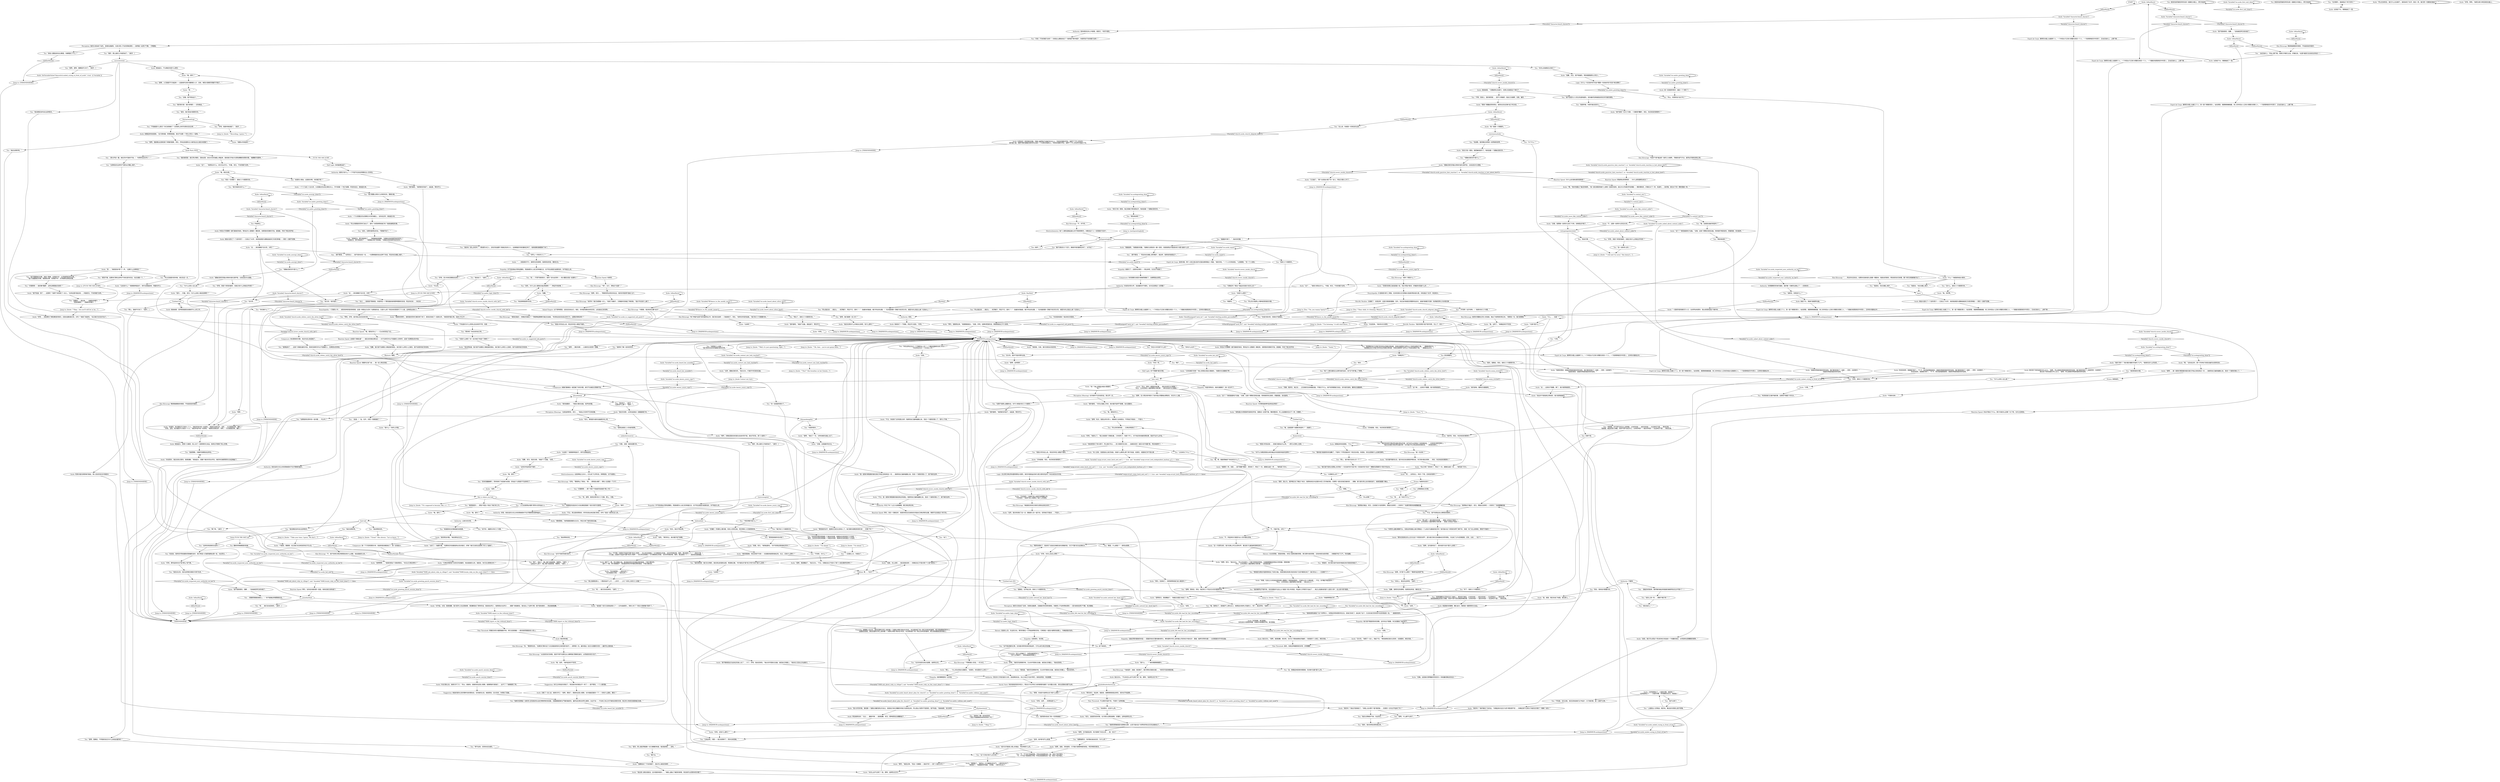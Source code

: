 # ICE / ACELE
# Lead-in to the speedfreaks, out on the ice
# ==================================================
digraph G {
	  0 [label="START"];
	  1 [label="input"];
	  2 [label="Acele: “你也一样。”"];
	  3 [label="Authority: 奇怪。她说话的方式让你觉得她根本不在乎警察秀的那种盘问。"];
	  4 [label="Jump to: [Acele: \"\"It's supposed to become, like, a c...\"]"];
	  5 [label="You: “我想这就是工人阶级的困境。”"];
	  6 [label="You: “我很确定自己对我们的年轻女性跪在雪地里、背景还是那种*世界主义*的屁话感到不满。”（朝着帐篷点头。）\n“我很确定自己对我们的年轻女性跪在雪地里、背景还是那种*世界主义*的屁话感到不满。”（朝着站台点头。）"];
	  7 [label="You: 录音机如同被丢弃的玩具一般躺在冰面上，把它捡起来。"];
	  8 [label="You: Variable[\"ice.acele_felt_bad_for_her_recording\"]"];
	  9 [label="Variable[\"ice.acele_felt_bad_for_her_recording\"]", shape=diamond];
	  10 [label="!(Variable[\"ice.acele_felt_bad_for_her_recording\"])", shape=diamond];
	  11 [label="You: “呃……金？你在干什么？”"];
	  12 [label="Kim Kitsuragi: “我想搞点*毒品*，老兄，想搞点白粉呢——你有吗？”他单脚蹦跶着。"];
	  13 [label="Kim Kitsuragi: “*海洛因*，姑娘，别犯傻了。我们得快点搞到白面……”他咬牙切齿地喘息着。"];
	  14 [label="You: “我再次回想起一击即溃·迈克是如何从圣巴蒂斯特的贫民窟，克服重重困难与严重的脑损伤，最终站在拳击世界之巅的。永远不会——不会有三轮之内不被他击倒的东西。真正的斗争其实就是端正态度。”"];
	  15 [label="Jump to: [MAINHUB-acelequestions]"];
	  16 [label="Empathy: 这是真的。告诉她。"];
	  17 [label="Encyclopedia: 一只银色小鸟……感觉有种奇怪的熟悉感。这是一种表达方式吗？如果是的话，又是什么呢？然后你的思想开了个小差，这种想法消失了。"];
	  18 [label="Acele: “……但我真的不行，我明天还有事呢。我得四处奔波，赚钱生活。”"];
	  19 [label="Acele: IsKimHere()"];
	  20 [label="IsKimHere()", shape=diamond];
	  21 [label="!(IsKimHere())", shape=diamond];
	  22 [label="Acele: Variable[\"ice.andre_greeting_done\"]"];
	  23 [label="Variable[\"ice.andre_greeting_done\"]", shape=diamond];
	  24 [label="!(Variable[\"ice.andre_greeting_done\"])", shape=diamond];
	  25 [label="therearenodrugs"];
	  26 [label="Acele: “没错。”"];
	  27 [label="You: “我是警察。你最好别跟我说这种话。”"];
	  28 [label="Perception: 她的头发染成了金色，发根处透着黑。大部分男人不会觉得她漂亮——她带着一丝男子气概。一种粗糙。"];
	  29 [label="Authority: 你说的非常大声，但进展的并不顺利。也许应该再加一点愤慨？"];
	  30 [label="startcryinghub"];
	  31 [label="Acele: “等等……”"];
	  32 [label="Acele: 年轻女子的眼睛一直盯着她的电线，等待这令人遗憾的一幕结束，但那里却安静的可怕。紧接着，传来了啜泣的声音……"];
	  33 [label="You: “我腿部中弹了。”（指向你的腿。）"];
	  34 [label="You: “但一击即溃·迈克——”"];
	  35 [label="Acele: “这个嘛……这其实不重要，我只是想谢谢你。”"];
	  36 [label="Acele: Variable[\"church.acele_whitec_catch_the_silver_bird\"]"];
	  37 [label="Variable[\"church.acele_whitec_catch_the_silver_bird\"]", shape=diamond];
	  38 [label="!(Variable[\"church.acele_whitec_catch_the_silver_bird\"])", shape=diamond];
	  39 [label="Acele: “你是什么意思？”"];
	  40 [label="Acele: “那是个愚蠢透顶的想法，我现在还在后悔*自己*的决定。”"];
	  41 [label="Acele: IsKimHere()"];
	  42 [label="IsKimHere()", shape=diamond];
	  43 [label="!(IsKimHere())", shape=diamond];
	  44 [label="You: “你说我有困扰？我没有任何困扰。”"];
	  45 [label="Acele: 一个十几或二十出头的、头发蓬乱的女孩正跪在冰上，手中拿着一个电子装置。听到你走近，她抬起头来。"];
	  46 [label="Acele: “哈？”她心烦意乱地抬头看着你。\n“哈？”"];
	  47 [label="You: “我要的——我也有。”（指着你的帽子。）\n“但我有戴呀！”（指着你的帽子。）"];
	  48 [label="FUCK THE HAT JUMP"];
	  49 [label="You: “我的意识是：我们有喝的——还有毒品。”"];
	  50 [label="Acele: “你确定吗？”"];
	  51 [label="Acele: “或者，怎么说呢……我还是直说吧——你确定自己不是对某个*小妞*有意见？”"];
	  52 [label="You: “上面是女人的笔迹。哦天呐，看这些东西真让我不舒服。”"];
	  53 [label="Acele: “真的吗？”她似乎是相信了。“你看上去对那个*妞*很烦恼……你真的一点也记不起来了吗？”"];
	  54 [label="You: “这个烂地方有什么好问的？”"];
	  55 [label="You: “好了，我有几个问题想问。”"];
	  56 [label="Kim Kitsuragi: “是啊，老兄……”警督突然出现在你右边，他的衣领竖得*高耸入云*。"];
	  57 [label="Acele: “什么……‘白面’？”"];
	  58 [label="You: “怎么回事？”"];
	  59 [label="Acele: “我知道。”她的牙齿咯咯作响，又从你手里拿过设备，放回自己的腿上。“我会坚持的。”"];
	  60 [label="You: “黑暗。”"];
	  61 [label="Acele: Variable[\"church.soona_evicted\"]"];
	  62 [label="Variable[\"church.soona_evicted\"]", shape=diamond];
	  63 [label="!(Variable[\"church.soona_evicted\"])", shape=diamond];
	  64 [label="Acele: “哦，是吗？”"];
	  65 [label="Jump to: [MAINHUB-acelequestions]"];
	  66 [label="Acele: Variable[\"ice.acele_esprit\"]"];
	  67 [label="Variable[\"ice.acele_esprit\"]", shape=diamond];
	  68 [label="!(Variable[\"ice.acele_esprit\"])", shape=diamond];
	  69 [label="Acele: “我向天发誓，从现在起我会一直戴着帽子的。”"];
	  70 [label="Jump to: [THISENDSHERE]"];
	  71 [label="Acele: “是什么？”她专心听着。"];
	  72 [label="Jump to: [MAINHUB-acelequestions]"];
	  73 [label="Jump to: [MAINHUB-acelequestions]"];
	  74 [label="Kim Kitsuragi: “就一句没有？”"];
	  75 [label="Acele: IsKimHere()"];
	  76 [label="IsKimHere()", shape=diamond];
	  77 [label="!(IsKimHere())", shape=diamond];
	  78 [label="Acele: Variable[\"ice.acelegreeting_done\"]"];
	  79 [label="Variable[\"ice.acelegreeting_done\"]", shape=diamond];
	  80 [label="!(Variable[\"ice.acelegreeting_done\"])", shape=diamond];
	  81 [label="Acele: “其实只有一根线，我正提着它等线团松开。电线连着一个接触式麦克风。”"];
	  82 [label="Acele: Variable[\"ice.acele_assocgr_done\"]"];
	  83 [label="Variable[\"ice.acele_assocgr_done\"]", shape=diamond];
	  84 [label="!(Variable[\"ice.acele_assocgr_done\"])", shape=diamond];
	  85 [label="Acele: “老兄，我也不明白啊。”"];
	  86 [label="You: “呃……我们还会回来的。”[离开。]"];
	  87 [label="Acele: “呃……”"];
	  88 [label="Acele: “那么那个一直在困扰你的事……是富人的钱还不够多？”\n“所以，让你在陌生人面前嚎啕大哭的事……是富人的钱还不够多？”"];
	  89 [label="Acele: 她点点头。“是啊，我很抱歉。其实吧，也许忘了那些破事反而最好。只是我的个人意见。痒处勿挠。”"];
	  90 [label="Empathy: 装置摸上去冰凉，黄色的塑料外壳上装饰着一个棱角分明的*奥米龙*标志。你注意到底下有一卷正在转动的磁带，便又把装置放回到冰上。\n装置感觉很轻，黄色的塑料外壳上装饰着一个棱角分明的*奥米龙*标志。你注意到底下有一卷正在转动的磁带，便又把装置放回到地板上。"];
	  91 [label="Reaction Speed: 有意思。"];
	  92 [label="You: “该死，为什么没人跟我在海边喝酒呢！”（举起手来哀嚎。）"];
	  93 [label="Acele: “比如呢？”"];
	  94 [label="Acele: IsKimHere()"];
	  95 [label="IsKimHere()", shape=diamond];
	  96 [label="!(IsKimHere())", shape=diamond];
	  97 [label="Jump to: [MAINHUB-acelequestions]"];
	  98 [label="Acele: Variable[\"ice.acele_knows_youre_cops\"]"];
	  99 [label="Variable[\"ice.acele_knows_youre_cops\"]", shape=diamond];
	  100 [label="!(Variable[\"ice.acele_knows_youre_cops\"])", shape=diamond];
	  101 [label="Acele: “抱歉，我明天还有事呢。我得四处奔波，赚钱生活。”"];
	  102 [label="Acele: Variable[\"ice.acele_first_exit_done\"]"];
	  103 [label="Variable[\"ice.acele_first_exit_done\"]", shape=diamond];
	  104 [label="!(Variable[\"ice.acele_first_exit_done\"])", shape=diamond];
	  105 [label="You: 开始哭泣。"];
	  106 [label="Esprit de Corps: 春季的冰面上站着三个人。其一是个稍矮的男人，站在那里，肩膀微微蜷缩着。其二的年轻女人正惊恐地抬头望着第三人，一个脸颊肿胀的中年男人，正拼命对着她尖叫……"];
	  107 [label="Jump to: [Acele: \"\"Sure.\"\"]"];
	  108 [label="Jump to: [Acele: \"\"Acele.\"\"]"];
	  109 [label="You: 录音机如同被丢弃的玩具一般躺在木地板上，把它捡起来。"];
	  110 [label="You: Variable[\"ice.acele_felt_bad_for_her_recording\"]"];
	  111 [label="Variable[\"ice.acele_felt_bad_for_her_recording\"]", shape=diamond];
	  112 [label="!(Variable[\"ice.acele_felt_bad_for_her_recording\"])", shape=diamond];
	  113 [label="Jump to: [MAINHUB-acelequestions]"];
	  114 [label="You: “是啊……确实有事……让我的生活变得一团糟。”"];
	  115 [label="You: “我想多了解一些你的同伴……”\n“*现在*你能跟我说说你的同伴了吗？”"];
	  116 [label="You: “很高兴听你这么说。现在的年轻人都挺不错的。”"];
	  117 [label="You: “没关系，我并不是非得听这些。”"];
	  118 [label="Acele: “挺好的。现在，你还有别的事情吗？”"];
	  119 [label="Jump to: [MAINHUB-acelequestions]"];
	  120 [label="Acele: “是啊……我一直隐约期望着你能在我们开始之前结束这一切……我感觉自己越来越像父亲，变成一个腐败的商人了。”"];
	  121 [label="Acele: “谢谢你的帮忙，我和我的同伴们都安顿下来了。甚至还找到了一些新伙伴。”她轻轻吹着口哨，投身工作之中……"];
	  122 [label="Acele: “录制通过木质框架传递来的声音，我敢说一定很不错。嘎吱嘎吱的，听上去就像你在水下一样，你懂的。”"];
	  123 [label="whyamidoingthis"];
	  124 [label="Jump to: [MAINHUB-acelequestions]"];
	  125 [label="Acele: “我听着呢，”她把麦克风放下，站起身，等你开口。"];
	  126 [label="Acele FUCK THE HAT hub"];
	  127 [label="Jump to: [Acele: \"\"Okay... but you'll still let us kn...\"]"];
	  128 [label="Acele: “哦，我没注意。”"];
	  129 [label="Jump to: [FUCK THE HAT JUMP]"];
	  130 [label="Acele: “这个……”她努力想说点什么。“听着，老兄，干你的帽子去吧。”"];
	  131 [label="You: （再大声说一遍，她在风中可能听不到。）“你想参加派对吗？！”"];
	  132 [label="You: “我的意思是：我们买点喝的，就在旁边卖酒的店里，等酒意正酣，*你*就告诉*我*你口中的*派对*是什么意思！”"];
	  133 [label="Kim Kitsuragi: “……而且你也没说过。如果你在做戏前让我看一眼剧本，我是会同意的。照目前的状况来看，整个审讯流程都被打乱了。”"];
	  134 [label="Acele: “相信我，兄弟，我们还是谈点别的吧。”"];
	  135 [label="You: “再跟我多说些你们计划在教堂里建个*音乐场所*的事吧。”"];
	  136 [label="You: “每个人都在搜刮企业家阶级的油水。给*实干家*戴上了镣铐。”"];
	  137 [label="Acele: “说吧……”"];
	  138 [label="Acele: “哇哦，社会公义对你来说真有那么重要吗？真是值得褒奖。它真的让你十分激动呢……不过，你*确定*就这些吗？”\n“所以，让你在陌生人面前嚎啕大哭的事……是社会公义？”"];
	  139 [label="Acele: “老兄，那是因为我的设备都在地上呢。”"];
	  140 [label="Acele: Variable[\"ice.acele_heard_her_mumble\"]"];
	  141 [label="Variable[\"ice.acele_heard_her_mumble\"]", shape=diamond];
	  142 [label="!(Variable[\"ice.acele_heard_her_mumble\"])", shape=diamond];
	  143 [label="Acele: “真不敢相信这又扯到迈克身上去了……行了，好吧，我会坚持的。”她从你手里拿过设备，放回自己的腿上。“我会在三回合之内战胜它。”"];
	  144 [label="nokimherenoever"];
	  145 [label="Acele: “哦，是吗？”"];
	  146 [label="Acele: IsKimHere()"];
	  147 [label="IsKimHere()", shape=diamond];
	  148 [label="!(IsKimHere())", shape=diamond];
	  149 [label="You: “好吧，我是时候滚蛋了。”[离开。]"];
	  150 [label="You: “我们是不是有点逻辑上的矛盾？一句无条件的*否定*和一句有条件的*否定*？糟糕的逻辑即为*谎言*的征兆。”"];
	  151 [label="Acele: 她抬起头，不太确定你是什么意思。"];
	  152 [label="You: “帐篷里发生的事就留在帐篷里。”"];
	  153 [label="Empathy: 她只是不敢直视你的双眼，这并非出于傲慢。你已经重挫了她的锐气。"];
	  154 [label="You: （用脚把雪踢到她脸上。）“你不能像这样跟警察说话。”"];
	  155 [label="Acele: IsKimHere()"];
	  156 [label="IsKimHere()", shape=diamond];
	  157 [label="!(IsKimHere())", shape=diamond];
	  158 [label="Acele: “不过，哭泣是有帮助的。好好发泄出来后我们再谈，好吗？我会一直待在这儿的。”"];
	  159 [label="Jump to: [MAINHUB-acelequestions]"];
	  160 [label="You: “我很抱歉你必须坐在这个海岸上，感觉苦不堪言。以你的年龄——或任何年龄——在这种地方……等待天黑。”\n“我很遗憾毒品的效力消散，你却不得不坐在潮湿的教堂里。以你的年龄——或任何年龄——在这种天气里……等待天黑。”"];
	  161 [label="Acele: Variable[\"ice.acelegreeting_done\"]"];
	  162 [label="Variable[\"ice.acelegreeting_done\"]", shape=diamond];
	  163 [label="!(Variable[\"ice.acelegreeting_done\"])", shape=diamond];
	  164 [label="Acele: “好吧，”她承认了。“我父亲就是个泽姆拉基。几年前死了。他是个坏人。对于他还有他做的那些事，我说不出什么好话。”"];
	  165 [label="Acele: “本人没有，但是我会让他们知道。你做什么都得让那个胖子知道。说真的，说服他们并不是太难……”"];
	  166 [label="You: “哦，嗯，我能想象接下来会发生什么了。”"];
	  167 [label="Acele: “你以为呢？竞争来了，带走了一切，就像在战区一样……”她咬紧了牙关。"];
	  168 [label="Jump to: [MAINHUB-acelequestions]"];
	  169 [label="finalyouhub"];
	  170 [label="Acele: “这个？”她轻敲着电子设备。“没错，这是个便携式录音设备，用来做现场记录的。质量很差，但也能用。”"];
	  171 [label="Electrochemistry: 每个人都知道毒品能让你不再畏惧寒冷，你敢说这个人一定很喜欢*派对*。"];
	  172 [label="Kim Kitsuragi: “你。”警督转向你。“如果你打算对这个分支调查使用非正统的提问技巧——顺带提一句，最多是扯一些无关紧要的东西——最好先让我知道。”"];
	  173 [label="Jump to: [MAINHUB-acelequestions]"];
	  174 [label="You: “你那是什么设备？”\n“我们再来谈谈你的接触式麦克风吧。”"];
	  175 [label="You: “实际上，暂且先这样吧。”[离开。]"];
	  176 [label="Acele Party HUB"];
	  177 [label="Acele: “是啊，老兄，”她点点头。“所以你会因为一个帽子哭得淅沥哗啦，叫喊着要重新获得自己的权威。民族自豪。”\n“所以，让你在陌生人面前嚎啕大哭的事……是民族自豪？”"];
	  178 [label="You: “首先，那上面还残留着一点口香糖的味道。我还能闻到……该死。”"];
	  179 [label="Acele: “好吧，当然……你想知道什么？”"];
	  180 [label="Acele: “老兄，当我受伤的时候，也只想忘记那些破事。你懂的，这种选择性记忆。”"];
	  181 [label="Acele: 她点点头。“不过你怎么会不记得了呢？是，那种，*选择性记忆*吗？”"];
	  182 [label="Acele: “海洛因？但它已经绝迹很久了——五年或者更久，得有七年了？现在大家都嗑*灵感*了。”"];
	  183 [label="You: “是的，我们有些问题想问你。”"];
	  184 [label="Acele: IsKimHere()"];
	  185 [label="IsKimHere()", shape=diamond];
	  186 [label="!(IsKimHere())", shape=diamond];
	  187 [label="Acele: Variable[\"ice.acele_knows_youre_cops\"]"];
	  188 [label="Variable[\"ice.acele_knows_youre_cops\"]", shape=diamond];
	  189 [label="!(Variable[\"ice.acele_knows_youre_cops\"])", shape=diamond];
	  190 [label="Jump to: [Acele: \"\"Recording, I guess.\"\"]"];
	  191 [label="Jump to: [THISENDSHERE]"];
	  192 [label="Acele: “我的‘同伴’？”她对着冻僵的手指吹了口气。“我真的没什么好说的。”"];
	  193 [label="Acele: Variable[\"church.acele_church_altgreet_done\"]"];
	  194 [label="Variable[\"church.acele_church_altgreet_done\"]", shape=diamond];
	  195 [label="!(Variable[\"church.acele_church_altgreet_done\"])", shape=diamond];
	  196 [label="Acele: “是啊，有点。我是业务负责人。跟装卸工会有配合，不然他们可能会……不高兴。”"];
	  197 [label="Acele: “不好意思？”她漫不经心地用手梳理着头发。\n“不好意思？”她漫不经心地拂去了袖子上的落雪。"];
	  198 [label="Acele: Variable[\"church.ravers_inside_church\"]"];
	  199 [label="Variable[\"church.ravers_inside_church\"]", shape=diamond];
	  200 [label="!(Variable[\"church.ravers_inside_church\"])", shape=diamond];
	  201 [label="Kim Kitsuragi: “有谁不*爱*毒品呢？是药三分毒啊。”警督的语气平淡，虽然似乎颇有讽刺之意。"];
	  202 [label="Jump to: [MAINHUB-acelequestions]"];
	  203 [label="whydoesitexist"];
	  204 [label="You: “考虑到我们正着手做的事，这感觉不像是个好兆头。”"];
	  205 [label="Jump to: [MAINHUB-acelequestions]"];
	  206 [label="Acele: “天呐谢谢。现在，你还有别的事情吗？”"];
	  207 [label="You: “明白了，我有几个问题想问你。”"];
	  208 [label="Acele: “硬核警探。”她带着敬意朝你点点头，然后关掉了她的录音设备。"];
	  209 [label="You: “是啊，没人明白有时候为了进步是必须要做出牺牲的。实在令人心痛。”"];
	  210 [label="You: “别误会，我举双手赞成缓和而稳健的进步。我只希望人们能更通情达理一些，仅此而已。”"];
	  211 [label="Acele: “抱歉我说了‘干你的帽子’。我在专心做别的事呢……”"];
	  212 [label="Acele: “这个……”她想说点什么，却又无从开口。“听着，老兄，干你的帽子去吧。”"];
	  213 [label="Acele: “这其实听起来挺不错的……”"];
	  214 [label="Jump to: [MAINHUB-acelequestions]"];
	  215 [label="You: “就算被质问，你好像也挺自在的，为什么呢？”"];
	  216 [label="Acele: “那么……”冰上的女孩抬头望着你。“说真的，你在困扰什么老兄？”"];
	  217 [label="You: “真的吗？那么多的吗？！想到那36亿人，还有天知道那个西奥还有多少人，全部都被市场的暴政压垮了，我真是眼泪都要掉下来了。”"];
	  218 [label="You: “仔细想想——那个*婊子*可能是写给她的*情人*的！”"];
	  219 [label="Kim Kitsuragi: 他把衣领翻到正常人的高度，掏出了他熟悉的笔记本。“顺便说一句，我们是警察。”"];
	  220 [label="You: “数不清有多少个百万，都被市场的暴政压垮了。太可怕了！”"];
	  221 [label="You: “你一定就是阿西尔了。”"];
	  222 [label="You: “其他人跟我说你去过教堂。你都看到了什么？”"];
	  223 [label="You: “现在，我有些问题要问你。”"];
	  224 [label="You: “给你上演一场……警察干帽子秀？！”"];
	  225 [label="Acele: “我不是故意的，抱歉……”这姑娘显然已经动摇了。"];
	  226 [label="Esprit de Corps: 春季的冰面上站着两个人。一个年轻女子正努力想要无视另一个人，一个蓄着浓密鬓角的中年男人，正站在海冰上，上蹿下跳……"];
	  227 [label="Esprit de Corps: 春季的冰面上站着两个人。一个年轻女子正努力想要无视另一个人，一个脸颊肿胀的中年男子，正站在海冰上，上蹿下跳……"];
	  228 [label="Esprit de Corps: 春季的冰面上站着三个人。其一是个稍矮的男人，站在那里，肩膀微微蜷缩着。其二的年轻女人正努力想要无视第三人，一个脸颊肿胀的中年男子，正站在海冰上，上蹿下跳……"];
	  229 [label="Kim Kitsuragi: 警督看着眼前的情景，不知道该如何是好。"];
	  230 [label="Kim Kitsuragi: 警督看着眼前的情景，不知道该如何是好。"];
	  231 [label="Esprit de Corps: 春季的冰面上站着两个人。一个年轻女子正努力想要无视另一个人，一个脸颊肿胀的中年男人，正拼命对着她尖叫……"];
	  232 [label="Acele: 她抬头望见了一个成年男子——已经过了40岁，他的脸部因为酒精或者其它东西浮肿着——哭的一点都不安静。"];
	  233 [label="Acele: Variable[\"church.ravers_inside_church\"]"];
	  234 [label="Variable[\"church.ravers_inside_church\"]", shape=diamond];
	  235 [label="!(Variable[\"church.ravers_inside_church\"])", shape=diamond];
	  236 [label="You: “好吧，真是个奇怪的癖好。但我又有什么资格去评判呢？”"];
	  237 [label="Acele: “但这并不是我真正想说的，我只是想谢谢你。”"];
	  238 [label="moremessyhubs"];
	  239 [label="Shivers: 高高的上空，东边的方向，寒风吹拂过一只早起夜莺的羽毛。它降落在一座高大建筑的岩壁上，鸟嘴是银灰色的。"];
	  240 [label="You: “你确定吗？那这个毒品实验室计划怎么说？”"];
	  241 [label="Acele: “不过，你结束了这场混乱也好。我感觉自己越来越像父亲，变成一个腐败的商人了。很令人不爽。”"];
	  242 [label="Acele: IsKimHere()"];
	  243 [label="IsKimHere()", shape=diamond];
	  244 [label="!(IsKimHere())", shape=diamond];
	  245 [label="Acele: 阿西尔面无表情地盯着金，两人坚定的目光针锋相对。"];
	  246 [label="Acele: 她耸耸肩，显然很渴望回去做她手头上的工作。"];
	  247 [label="You: “我只需要占用你几分钟的时间，警察办案。”"];
	  248 [label="Acele: “嗨，你好啊。”"];
	  249 [label="Jump to: [Acele: \"\"I'm listening.\" A cold wind blows...\"]"];
	  250 [label="Acele: Variable[\"XP.dance_to_the_anodic_music\"]"];
	  251 [label="Variable[\"XP.dance_to_the_anodic_music\"]", shape=diamond];
	  252 [label="!(Variable[\"XP.dance_to_the_anodic_music\"])", shape=diamond];
	  253 [label="You: “亲爱的小朋友，这里真冷啊。你的帽子呢？”"];
	  254 [label="You: “感觉不错。如果你打算在这种天气待在室外的话，也应该戴一个。”"];
	  255 [label="You: “帽子法。”"];
	  256 [label="Acele: “哇哦，老兄。”她扬起眉毛。“你不觉得这很有象征性吗？”"];
	  257 [label="Acele: “没关系。”她想了一会儿，扬起下巴。“那些破事还是忘记的好。在我看来，痒处勿挠。”"];
	  258 [label="Jump to: [MAINHUB-acelequestions]"];
	  259 [label="Inland Empire: 出于某种原因，这些话没说出口。相反，你本能地摸向你的衣领，以检查自己的领带。"];
	  260 [label="Drama: 他真的在发抖！"];
	  261 [label="Jump to: [MAINHUB-acelequestions]"];
	  262 [label="Acele: “是啊，或者，你知道的，它可能只是精神病的胡话。柯尼希斯的亵渎。”"];
	  263 [label="Jump to: [Acele: \"\"Well, it's just questioning, right...\"]"];
	  264 [label="You: “你的同伴想利用我建一个毒品实验室，我猜你应该知道这个计划吧。”\n“是的，你的同伴想利用我建一个毒品实验室，我猜你应该知道这个计划吧。”"];
	  265 [label="Acele: 她在等待着。"];
	  266 [label="Acele: 她抬起头，表情十分痛苦，脸上涂了一层厚厚的化妆品。她用左手擦掉了脸上的雪。"];
	  267 [label="You: “在你眼中，我就是这个样子的吗？”"];
	  268 [label="Acele: IsKimHere()"];
	  269 [label="IsKimHere()", shape=diamond];
	  270 [label="!(IsKimHere())", shape=diamond];
	  271 [label="Esprit de Corps: 春季的冰面上站着三个人。其一是个稍矮的男人，站在那里，肩膀微微蜷缩着。其二的年轻女人正努力想要无视第三人，一个蓄着浓密鬓角的中年男人，正拼命对着她尖叫……"];
	  272 [label="Authority: 让她与你对视。"];
	  273 [label="Acele: IsKimHere()"];
	  274 [label="IsKimHere()", shape=diamond];
	  275 [label="!(IsKimHere())", shape=diamond];
	  276 [label="Jump to: [Acele: \"\"Oh, that... you're not gonna belie...\"]"];
	  277 [label="You: “是啊，我们能聊一会儿吗？”"];
	  278 [label="Reaction Speed: 你似乎错过了什么。那只鸟是怎么回事？忘了吧。也许之后再说。"];
	  279 [label="Acele: “其实只有一根线，我把编线挑开了。电线连着一个接触式麦克风。”"];
	  280 [label="Acele: 她无视了你的自我为中心主义。“是啊，所以谢谢你带我和我的同伴进来，我们甚至找到了一些新同伴，比如他们。”\n她无视了你的自我为中心主义。“是啊，所以谢谢你带我和我的同伴进来。”"];
	  281 [label="You: “你是什么意思？你一定对他们*有些*了解吧？”"];
	  282 [label="Acele: “我？我是一只银翅鸟。”"];
	  283 [label="Kim Kitsuragi: “难道就没有地方政府注意到这类活动吗？”"];
	  284 [label="Composure: 她试图保持冷静，但这句话让她退缩了。"];
	  285 [label="You: “你不认为教堂里冒出来的毒品实验室是场组织犯罪吗？”"];
	  286 [label="Acele: “没错。这是最好的办法。”"];
	  287 [label="You: “你在做什么？”"];
	  288 [label="You: “如果不是那么重要的话，你不介意我问你几个问题吧？”"];
	  289 [label="Acele: “所以，那件一直困扰你的事……是社会进步太过缓慢？”\n“所以，让你在陌生人面前嚎啕大哭的事……是社会进步太过缓慢？”"];
	  290 [label="You: “仔细想想——我的确*需要*。这附近哪里能买到呢？”"];
	  291 [label="Acele: “真的挺酷的……”她低头看向设备，低声咕哝着。"];
	  292 [label="You: “法律规定在这种天气里你必须戴上帽子。”"];
	  293 [label="Acele: “是啊，这句我听到了，但你说的*派对*是什么意思？”"];
	  294 [label="You: “不可能！你根本不知道*究竟*有多少税种——你从来没有缴过！它们都是经过伪装，无形的苛捐杂税。看吧，那边就有一个！”（指向大海。）\n“不可能！你根本不知道*究竟*有多少税种——你从来没有缴过！它们都是经过伪装，无形的苛捐杂税。看吧，那边就有一个！”（指向彩绘玻璃窗。）"];
	  295 [label="You: “是的，我也觉得这很有象征性。”"];
	  296 [label="Acele: “哇哦老兄，那可真是怪了……”她搓着身体取暖。“你确定这些信是写给你的吗？”\n“哇哦老兄，那可真是怪了……”她揉着太阳穴思索着。“你确定这些信是写给你的吗？”"];
	  297 [label="Acele: “好吧。”她的牙齿咯咯作响，又从你手里拿过设备，放回自己的腿上。“我会坚持的。”"];
	  298 [label="Acele: “是什么……？”她的肩膀微微颤抖。"];
	  299 [label="You: “很遗憾，你不得不坐在冰上煎熬着，以你的年龄——或任何年龄——在这种天气里……等待天黑。”\n“很遗憾，毒品的效力消散，你却不得不坐在冰上。以你的年龄——或任何年龄——在这种天气里……等待天黑。”"];
	  300 [label="Acele: “呃……总而言之，考虑一下吧。还有别的事吗？”"];
	  301 [label="Acele: 她看起来有些困惑。“这只意味着，即便我吸毒，我也不会跟一个刚认识的人一起吸。”"];
	  302 [label="Acele: 她看起来有些困惑。“什么？”"];
	  303 [label="You: “是啊，是啊，抱歉我开口问了。”[离开。]"];
	  304 [label="You: “我会帮助你的。”"];
	  305 [label="You: “教堂，什么教堂？”（表现出困惑。）"];
	  306 [label="Acele: “你能帮帮我们吗”"];
	  307 [label="Empathy: 并不是说她必须奔波赚钱，而是她更关心自己的幸福生活，也不完全是因为她害怕你。你不能这么说。"];
	  308 [label="You: “总之……我真是不敢相信，你居然在一个警官面前使用那种猥亵的言语。而且你应该……你应该……”"];
	  309 [label="You: （擦干眼泪。）“而且你应该戴上那顶帽子，就这样，我想说的就是这个。”"];
	  310 [label="Acele: “我16岁的时候，曾经跟一个腿有点瘸的家伙约会过。但是他只有在清醒的时候才会表现出来，所以我以为那并不是真的。我不知道。”她耸耸肩，目光呆滞……"];
	  311 [label="You: “那就好。你们俱乐部开张的时候就没有邻居抱怨噪音了。”"];
	  312 [label="Acele: Variable[\"TASK.ask_about_ruby_in_village\"]  and  Variable[\"TASK.locate_ruby_on_the_coast_done\"] == false"];
	  313 [label="Variable[\"TASK.ask_about_ruby_in_village\"]  and  Variable[\"TASK.locate_ruby_on_the_coast_done\"] == false", shape=diamond];
	  314 [label="!(Variable[\"TASK.ask_about_ruby_in_village\"]  and  Variable[\"TASK.locate_ruby_on_the_coast_done\"] == false)", shape=diamond];
	  315 [label="Acele: Variable[\"ice.acele_noticed_her_dyed_hair\"]"];
	  316 [label="Variable[\"ice.acele_noticed_her_dyed_hair\"]", shape=diamond];
	  317 [label="!(Variable[\"ice.acele_noticed_her_dyed_hair\"])", shape=diamond];
	  318 [label="Jump to: [Acele: \"\"Go ahead.\"\"]"];
	  319 [label="Jump to: [Acele: \"\"I did and I'm sorry.\" She doesn't...\"]"];
	  320 [label="Acele: 你话没说完，就被她打断了。“不-不，其实我真要谢谢你。谢谢你带我和我的同伴进来，我们甚至找到了一些新……同伴，比如他们。”\n你话没说完，就被她打断了。“不-不，其实我真要谢谢你。谢谢你带我和我的同伴进来。”"];
	  321 [label="Acele: “不，这跟一击即溃·迈克没关系。”"];
	  322 [label="You: “懂了。”"];
	  323 [label="You: “那你呢？来谈谈你自己吧。”"];
	  324 [label="Acele: Variable[\"ice.acele_heard_about_silver_bird\"]"];
	  325 [label="Variable[\"ice.acele_heard_about_silver_bird\"]", shape=diamond];
	  326 [label="!(Variable[\"ice.acele_heard_about_silver_bird\"])", shape=diamond];
	  327 [label="Acele: 她耸耸肩。“只要能熬过去就行。在那之后就是这个情况了。”"];
	  328 [label="Acele: “我一直隐约期望着你能在我们开始之前结束这一切……我感觉自己越来越像父亲，变成一个腐败的商人了。我不喜欢这样。”"];
	  329 [label="You: “很高兴听你这么说，现在的年轻人都挺不错的。”"];
	  330 [label="Reaction Speed: 为何那段旋律听起来如此熟悉？"];
	  331 [label="You: “那些电线呢？”"];
	  332 [label="You: “*接触式麦克风*是什么？”"];
	  333 [label="Acele: “又见面了。”那个女孩抬头看了你一会儿，然后又埋头工作了。"];
	  334 [label="Acele: Variable[\"ice.acele_hat_exit\"]"];
	  335 [label="Variable[\"ice.acele_hat_exit\"]", shape=diamond];
	  336 [label="!(Variable[\"ice.acele_hat_exit\"])", shape=diamond];
	  337 [label="Acele: Variable[\"ice.acele_respected_your_authority_on_hat\"]"];
	  338 [label="Variable[\"ice.acele_respected_your_authority_on_hat\"]", shape=diamond];
	  339 [label="!(Variable[\"ice.acele_respected_your_authority_on_hat\"])", shape=diamond];
	  340 [label="Acele: “嗯哼，你确定困扰你的是社会进步而不是，我也不好说，某个小妞吗？”"];
	  341 [label="Composure: 她像闪躲蝇虫一般回避了你的问题，她可不会被区区警察吓到。"];
	  342 [label="You: “我结束了。”[离开。]\n“这里没什么事了。”[离开。]"];
	  343 [label="You: “所以在我提问的时候，请记住这一点。”"];
	  344 [label="You: “我们到底在说什么？”"];
	  345 [label="Acele: “抱歉，老兄，我没注意。”她放下了设备。“该死。”"];
	  346 [label="Jump to: [MAINHUB-acelequestions]"];
	  347 [label="You: “没错。我不想谈这个。”"];
	  348 [label="You: “世界上一共有多少人？”"];
	  349 [label="Acele: “是啊，真是糟透了，”她点点头。“不过，你确定自己不是为了某个小妞在黯然伤神吗？”"];
	  350 [label="Acele: “曾经很甜美，现在却臭不可闻——在我看来就很有象征性。总之，还有什么事吗？”"];
	  351 [label="You: “不过，我不觉得这会让事情变得更好。”"];
	  352 [label="Acele: “*白粉*是什么？”"];
	  353 [label="You: “金，她看起来是真的很困惑。告诉她*白面*是什么吧。”"];
	  354 [label="You: “虚无，如果你能明白的话。不要被吓到了。”"];
	  355 [label="hub hub"];
	  356 [label="You: “是啊，我能看出这曾经是个骄傲的国家。现在，所有这些国际主义者的扯淡让瑞瓦肖屈服了。”"];
	  357 [label="You: “那么，或许我们应该认识一下？”"];
	  358 [label="Acele: “我要从何说起呢？”"];
	  359 [label="You: “哦，我明白了。是我配不上那位女士，她更适合有绅士风度的人。得了，就这样吧。”[离开。]"];
	  360 [label="associateshub"];
	  361 [label="Jump to: [THISENDSHERE]"];
	  362 [label="Acele: SetVariableValue(\"kimswitch.ended_crying_in_front_of_acele\", true) --[[ Variable[ ]]"];
	  363 [label="Jump to: [THISENDSHERE]"];
	  364 [label="Acele: Variable[\"church.acele_passives_hint_reaction\"]  or  Variable[\"church.acele_reaction_is_lost_about_bird\"]"];
	  365 [label="Variable[\"church.acele_passives_hint_reaction\"]  or  Variable[\"church.acele_reaction_is_lost_about_bird\"]", shape=diamond];
	  366 [label="!(Variable[\"church.acele_passives_hint_reaction\"]  or  Variable[\"church.acele_reaction_is_lost_about_bird\"])", shape=diamond];
	  367 [label="You: “为什么会有人这么做？”"];
	  368 [label="Acele: “抱歉。我只是不会跟别人聊起我的朋友，他们是什么样的人之类的。我不会提供他们的信息。”"];
	  369 [label="You: “哦，银色的鸟儿。”"];
	  370 [label="Jump to: [MAINHUB-acelequestions]"];
	  371 [label="Acele: “我听着呢。”冷风从海面上吹来，她对着手指呵气取暖，抬头望着你。"];
	  372 [label="You: “我是说，你应该戴上帽子。”"];
	  373 [label="Kim Kitsuragi: “除了希望*这是*你的鬼把戏之外，我们别无选择——只能继续了。现在。”他转向年轻的姑娘。“我们有几个问题要问你。”"];
	  374 [label="You: “呃，是啊，我现在想问你几个问题。那么，问题。”"];
	  375 [label="Acele: “拜托老兄，别这样。我是说，就算事情真是这样的，但你也不知道呀。”"];
	  376 [label="You: “也许你说的也有点道理。选择性记忆。”"];
	  377 [label="Jump to: [MAINHUB-acelequestions]"];
	  378 [label="Kim Kitsuragi: “*粉*，伙计，得吸点*白面*！”"];
	  379 [label="Kim Kitsuragi: “是吗？那是什么？”"];
	  380 [label="Authority: 她说话的方式让你觉得她根本不在乎警察的盘问。"];
	  381 [label="Horrific Necktie: 又搞砸了，总是这样，这是次車祸和圈套。另外，你应该问她是否想要参加派对，或者问她帽子的事！免得被领带认为你很无聊……"];
	  382 [label="Electrochemistry: 这是黑暗之主本人，幻化成了化学形态。即便是我，也不会建议。"];
	  383 [label="Reaction Speed: 拜托。当你走向她的那一刻起，她肯定就已经知道了。"];
	  384 [label="Savoir Faire: 有些鬼鬼祟祟的年轻人。帮派分子在寻找工会防御里的漏洞？也许露比也是，但在这里她也看不出来。"];
	  385 [label="Acele: Variable[\"ice.acele_psych_session_done\"]"];
	  386 [label="Variable[\"ice.acele_psych_session_done\"]", shape=diamond];
	  387 [label="!(Variable[\"ice.acele_psych_session_done\"])", shape=diamond];
	  388 [label="Acele: “抱歉，先生，我不吸毒的，特别是跟我刚认识的人。”"];
	  389 [label="Acele: “我，就是，看见你进了帐篷。就在那儿。”"];
	  390 [label="Acele: 她收拾了一下情绪，然后开口说到，“好吧。”"];
	  391 [label="You: “就在海冰上？！”"];
	  392 [label="Acele: “我不是故意的，抱歉……”这姑娘显然已经动摇了。"];
	  393 [label="Authority: 很多感觉在你心中激荡。感受它，*好好*感受。"];
	  394 [label="Esprit de Corps: 春季的冰面上站着三个人。其一是个稍矮的男人，站在那里，肩膀微微蜷缩着。其二的年轻女人正努力想要无视第三人，一个蓄着浓密鬓角的中年男人，正站在海冰上，上蹿下跳……"];
	  395 [label="Acele: “这……其实跟帽子没关系，对吧？”"];
	  396 [label="Jump to: [MAINHUB-acelequestions]"];
	  397 [label="Acele: Variable[\"ice.acele_ended_crying_in_front_of_her\"]"];
	  398 [label="Variable[\"ice.acele_ended_crying_in_front_of_her\"]", shape=diamond];
	  399 [label="!(Variable[\"ice.acele_ended_crying_in_front_of_her\"])", shape=diamond];
	  400 [label="You: “大家都怎么样？”"];
	  401 [label="Acele: “所以在他死后，我们什么也没剩下。我母亲改了名字，我也一样。我们把一切都抛在脑后了。”"];
	  402 [label="Acele: Variable[\"ice.andre_logic_done\"]"];
	  403 [label="Variable[\"ice.andre_logic_done\"]", shape=diamond];
	  404 [label="!(Variable[\"ice.andre_logic_done\"])", shape=diamond];
	  405 [label="Kim Kitsuragi: “‘都抛在脑后’。你确定你做到了？”警督眯起眼睛盯着这位姑娘。“考虑到这些违法乱纪的行为，这要如何断定呢？”"];
	  406 [label="Acele: IsKimHere()"];
	  407 [label="IsKimHere()", shape=diamond];
	  408 [label="!(IsKimHere())", shape=diamond];
	  409 [label="You: “我很怀疑，你很可能没安好心。”"];
	  410 [label="Acele: “充斥着怀疑的生活。或许你应该去跟诺伊德谈谈，你们绝对能合得来……现在，你还有别的事情吗？”"];
	  411 [label="Acele: “这一片很荒凉的，我只在晚上听见过狗叫声，看见影子沿着海岸游移的样子。”"];
	  412 [label="You: “你或许是对的，但我也不能确定。”"];
	  413 [label="You: “所以，你想参加*派对*吗？”"];
	  414 [label="Empathy: 外面天寒地冻，她却没戴帽子！她一定冻坏了。"];
	  415 [label="You: “我不需要做任何事，我是个警察。反倒是*你*，必须按照我说的去做。”\n“*我*不需要做任何事。我就是法律。反倒是*你*，必须按照法律说的做。”"];
	  416 [label="You: “季节法则，否则你会生病的。”"];
	  417 [label="You: “一旦酒劲上头，你就会了。”"];
	  418 [label="Acele: “说吧。”"];
	  419 [label="You: “真让我感到恶心，一想到有成千上万……上百万……上亿？实际上有多少人来着？”"];
	  420 [label="You: “不，不*仅仅*是海怪税。所有这些因素加在一起，扼杀了经济增长。”\n“不，不*仅仅*是玻璃艺术税。所有这些因素加在一起，扼杀了经济增长。”"];
	  421 [label="You: “*柯尼希斯*是什么？”"];
	  422 [label="Acele: “好吧，拜拜。”她把注意力转回录音设备上。"];
	  423 [label="You: 放下录音机。"];
	  424 [label="Acele: 她望着你的眼睛，瞳孔放大，眼周是一圈厚厚的化妆品。"];
	  425 [label="Acele: 片刻沉默之后，她再次开了口：“所以，谢谢你。谢谢你的这堂心理课。我猜那就代表我们……扯平了？”她微微笑了笑。"];
	  426 [label="Drama: 她很诚实。"];
	  427 [label="Reaction Speed: 拜托。其实一切都还好，但是你现在还没拿到任何指向艾弗拉特的证据。事情不应该是这个样子的。"];
	  428 [label="You: “资本的魔像横行，同时粉碎了创造者与奴隶。恐怕这个过程是不可逆转的了。”"];
	  429 [label="You: “既然你提到了，我发现了这些应该被扔进垃圾箱的信。它们*可能*会与此事有关。”"];
	  430 [label="Acele: “可以的。”"];
	  431 [label="earlygreetinghub"];
	  432 [label="Acele: “我觉得没问题。”她会意地点点头。"];
	  433 [label="You: “所以我应该……就这么……找顶帽子，然后干它，是吗？！”（指着你的脑袋，帽子所在的位置。）“在你面前跟一顶帽子发生性关系，就因为你让我这么做？在海冰上？！”"];
	  434 [label="Acele: 女孩低下头，慢慢缩成了一团。"];
	  435 [label="Acele: 然后她转向你：“总之……腿部中弹……我很抱歉，老兄，那种感觉应该糟糕透了。”"];
	  436 [label="Logic: 还记得艾弗拉特说要用那些大胆的、新的外国收益流来为港口提供资金吗？你应该回去问问他。"];
	  437 [label="goodoldhubtotherescue"];
	  438 [label="Jump to: [THISENDSHERE]"];
	  439 [label="Acele: “没错，我更像一击即溃·迈克了行吧，别再提这件事了。”"];
	  440 [label="Acele: “这……这其实不重要。算了，我只是想谢谢你。”"];
	  441 [label="You: “我想起来了……这是个泽姆拉基的术语。用来形容审讯中从不屈服的人。犯罪团伙的用语。”"];
	  442 [label="You: “你在这附近见过一个可疑的女人吗？一个看起来像是在逃亡的女人？”\n“你在附近见过一个红发女人吗？”"];
	  443 [label="Jump to: [MAINHUB-acelequestions]"];
	  444 [label="Jump to: [Acele: \"\"Great!\" She shivers. \"Let us know...\"]"];
	  445 [label="Acele: “什么？”她困惑地抬头看你。"];
	  446 [label="Acele: “所以你跟我的同伴们谈过了，是吗？你愿意帮助我们吗？我是指教堂的事。”"];
	  447 [label="You: 沉默不语。"];
	  448 [label="Horrific Necktie: “我还觉得你*挺不错*的呢，怎么了，老兄？”"];
	  449 [label="You: [离开。]"];
	  450 [label="Half Light: 你*不需要*做任何事。"];
	  451 [label="Suggestion: 她指的是你之前闲聊时说的那些话，在你崩溃之后。她是想说，没关系的。你得到了回报。"];
	  452 [label="Jump to: [MAINHUB-acelequestions]"];
	  453 [label="You: “那些电线呢？”"];
	  454 [label="wotsgoingonherehub"];
	  455 [label="You: “请回答我的问题。”"];
	  456 [label="You: “虽然把你变成了新一代的吸毒者？”"];
	  457 [label="Acele: “艾弗拉特那里不会有任何进展的，他会直接否认的。我是说，你们见过那家伙吗？”"];
	  458 [label="Acele: “我听着呢。”她放下设备，直起身子，等你开口。"];
	  459 [label="Acele: “因为……听着，老兄，为什么会有人做这些事呢？”"];
	  460 [label="You: “那么，我就不打扰了。”[离开。]"];
	  461 [label="Jump to: [You: \"\"So, you wanna *party*?\"\"]"];
	  462 [label="hatz_hatz"];
	  463 [label="Jump to: [MAINHUB-acelequestions]"];
	  464 [label="You: “不，可能不是，对吗？”"];
	  465 [label="Jump to: [Acele: \"\"Take your time, I guess. We don't...\"]"];
	  466 [label="Acele: “我不知道，某个……店里吧？”她停下来思索了一会儿。“杂货店里可能会有……听着老兄，干你的帽子去吧。”"];
	  467 [label="You: “这样的用语真的合适吗？”"];
	  468 [label="You: “我想是因为……那些*外国人*抢走了我们的工作。”"];
	  469 [label="You: “我的眼界还不够开阔，但在我看来*社会公义*就是个青少年用语，听起来几乎等同于自由了……真正让我激动的是*人民的斗争*，这让我*非常*震惊。”"];
	  470 [label="You: “那是因为那些外国思想扰乱了你的大脑。你甚至都没有意识到你其实*已经*跪倒在地了！我们的女人——已经跪下了！”"];
	  471 [label="You: “你说得对，这没什么用。”"];
	  472 [label="You: “呃……我们还会回来的。”[离开。]"];
	  473 [label="Empathy: 并不是说她必须奔波赚钱，而是她更关心自己的幸福生活，也不完全是因为她害怕你。你不能这么说。"];
	  474 [label="You: （坏领带！松开领带。）“我想问你几个问题。”"];
	  475 [label="abusethehat"];
	  476 [label="Authority: 听见了吗？让正义站稳脚跟。跟艾弗拉特对峙。"];
	  477 [label="yesnolasthub"];
	  478 [label="Acele: IsKimHere()"];
	  479 [label="IsKimHere()", shape=diamond];
	  480 [label="!(IsKimHere())", shape=diamond];
	  481 [label="Jump to: [MAINHUB-acelequestions]"];
	  482 [label="Acele: “太好了！”她颤抖着。“如果有任何进展请务必告诉我们，好嘛？我们已经在这里等了好几个星期了。”"];
	  483 [label="Acele: “拜托，别演戏了。你愿意帮助我们进入教堂吗？”"];
	  484 [label="You: “我还没想好呢。”"];
	  485 [label="Acele: Variable[\"character.beard_shaven\"]"];
	  486 [label="Variable[\"character.beard_shaven\"]", shape=diamond];
	  487 [label="!(Variable[\"character.beard_shaven\"])", shape=diamond];
	  488 [label="Esprit de Corps: 春季的冰面上站着两个人。一个年轻女子正努力想要无视另一个人，一个蓄着浓密鬓角的中年男人，正拼命对着她尖叫……"];
	  489 [label="Authority: 你用眼睛死死地盯着她，就好像一切都完全静止了——还很危险……"];
	  490 [label="Jump to: [THISENDSHERE]"];
	  491 [label="Acele: 沉默了一会儿后，她再次开口：“是啊，那谢了。感谢你这堂心理课。也许我能回报你一下——你有什么困扰，警官？”"];
	  492 [label="Jump to: [MAINHUB-acelequestions]"];
	  493 [label="You: “所以你才能那么冷静地回答我的问题。”"];
	  494 [label="Jump to: [MAINHUB-acelequestions]"];
	  495 [label="Acele: “行啊。”"];
	  496 [label="Acele: “我听着呢，”她把麦克风放下，站起身，等你开口。"];
	  497 [label="Acele: “又来说帽子的事？”她心烦意乱地抬头看着你。“我看你也没戴帽子啊……”"];
	  498 [label="You: “算了，我走了。戴上帽子或者感冒，随便你。”[离开。]\n“这里没什么事了。戴上帽子或者感冒，随便你。”[离开。]"];
	  499 [label="Kim Kitsuragi: “这可不是好的提问技巧。”"];
	  500 [label="You: “我是说，‘你应该戴上帽子。’”"];
	  501 [label="Acele: “嗯哼。”她回过神。“而这一切都跟——我说不好——某个小妞无关吗？”"];
	  502 [label="Acele: “好吧，还有什么事吗？”"];
	  503 [label="You: “哇哦！”"];
	  504 [label="Acele: “好吧。”"];
	  505 [label="You: “这不是幼稚的幻想。在你面对即将到来的挑战时，它可以成为真正的武器。”"];
	  506 [label="Perception (Hearing): 也许她听不见你说的话。再大声一点。"];
	  507 [label="Suggestion: 你们之间有些东西变了。现在她对你的看法不一样了——是平等的。一个人类同胞。"];
	  508 [label="Pain Threshold: 不过感觉*挺好*的，不是吗？这种刺痛。"];
	  509 [label="You: “不知道。没见过她，肯定没有给她打过*电话*。关于她的事，我一点都不记得。”"];
	  510 [label="Rhetoric: 警察。"];
	  511 [label="You: “说了。”"];
	  512 [label="You: “你怎么知道我见过他们？”"];
	  513 [label="Acele: “当然，接触式麦克风。”她点点头，盯着手中的录音设备。"];
	  514 [label="You: “天啦！干你的帽子去吧？！你真这么跟我说话了？我简直不敢*相信*，你居然说干你的帽子去吧！”"];
	  515 [label="Acele: 女孩低下头，慢慢缩成了一团。"];
	  516 [label="Acele: Variable[\"character.beard_shaven\"]"];
	  517 [label="Variable[\"character.beard_shaven\"]", shape=diamond];
	  518 [label="!(Variable[\"character.beard_shaven\"])", shape=diamond];
	  519 [label="You: “很好，那么我的工作就完成了。”[离开。]"];
	  520 [label="You: “很好，那么我的工作就完成了。”[离开。]"];
	  521 [label="Jump to: [MAINHUB-acelequestions]"];
	  522 [label="Acele: “嗯哼……”"];
	  523 [label="doittoitdoit"];
	  524 [label="Acele: “很好，我认为。诺伊德正在了解这个地方，我想他肯定对这里的木匠工艺印象深刻。安德烈一直在安装压缩机和……跳舞。爱凡客负责让派对继续进行，他掌控着整个舞台。”"];
	  525 [label="Jump to: [MAINHUB-acelequestions]"];
	  526 [label="Reaction Speed: 这就是“泽姆拉基”——瑞瓦肖的格拉德社区——对于在审讯中从不屈服的人的称呼。这是个犯罪团伙的术语。"];
	  527 [label="Acele: “当然，我也考虑到了这一点。跟装卸工会一起行动，否则他们可能会……不高兴。”"];
	  528 [label="Acele: Variable[\"church.ravers_inside_church_with_lab\"]"];
	  529 [label="Variable[\"church.ravers_inside_church_with_lab\"]", shape=diamond];
	  530 [label="!(Variable[\"church.ravers_inside_church_with_lab\"])", shape=diamond];
	  531 [label="You: “我不会因为小小的过失就拘留你，但你最好别再被我发现任何可疑的事情。”"];
	  532 [label="Acele: Variable[\"ice.andre_greeting_done\"]"];
	  533 [label="Variable[\"ice.andre_greeting_done\"]", shape=diamond];
	  534 [label="!(Variable[\"ice.andre_greeting_done\"])", shape=diamond];
	  535 [label="Jump to: [MAINHUB-acelequestions]"];
	  536 [label="Untitled hub"];
	  537 [label="Acele: “好吧，那听起来你也不是*那么*丧气嘛。”"];
	  538 [label="You: “我告诉过你，我对这种情况感到*非常*忧虑。”"];
	  539 [label="You: “我还没想好呢。”"];
	  540 [label="Acele: “啧……”她轻轻地*啧*了一声。“这算什么法律规定？”"];
	  541 [label="You: “我们有几个问题想问你。”"];
	  542 [label="Jump to: [MAINHUB-acelequestions]"];
	  543 [label="Jump to: [MAINHUB-acelequestions]"];
	  544 [label="Acele: “是啊老兄，真是糟透了，”她毫无说服力地说了一句。"];
	  545 [label="You: “你想怎么翻白眼都可以，但是这样就能让我们更接近一个以知识为基础的经济吗？我可能对这个奇怪的世界了解不多，但是：有了这么些税收，那是不可能的！”"];
	  546 [label="Acele: “你对海怪税……有异议吗？”\n“你对玻璃艺术税……有异议吗？”"];
	  547 [label="You: “我不记得了。”"];
	  548 [label="You: “我还记得她的气味，仅此而已。”"];
	  549 [label="Acele: “你怎么会不记得了？是，那种，选择性记忆吗？”"];
	  550 [label="Logic: “显然，她*喝*的不止是酒。”"];
	  551 [label="Acele: Variable[\"ice.acele_ie_suggested_ask_party\"]"];
	  552 [label="Variable[\"ice.acele_ie_suggested_ask_party\"]", shape=diamond];
	  553 [label="!(Variable[\"ice.acele_ie_suggested_ask_party\"])", shape=diamond];
	  554 [label="Encyclopedia: B-氢氧根-硫代二苯胺。在你的真实记忆那被水浸透的残余部分里，你知道这个名字。来自街头。"];
	  555 [label="Acele: “抱歉。”"];
	  556 [label="You: “好吧，至少你有空跟我谈谈吧？”"];
	  557 [label="You: “钱——不得不继续努力，是吧？但与此同时——有兴趣告诉我一些事吗？”"];
	  558 [label="You: “我该走了。”[离开。]"];
	  559 [label="Acele: 她一定就是阿西尔，最后一个‘老铁’了。"];
	  560 [label="Acele: “不着急，慢慢想。反正我们也没有别的地方可以去。”"];
	  561 [label="You: “说不好。我要先问你几个问题。”"];
	  562 [label="Jump to: [Acele Contact mic hub.]"];
	  563 [label="Acele: “你说得对，我应该发过誓的。我很抱歉。”她抬起头，就像个被训斥的女学生，她的年纪被厚厚的化妆品掩盖了。"];
	  564 [label="Authority: 再来。"];
	  565 [label="Empathy: 就是它了，这是你应得的——哭出来吧，生活太不容易了。"];
	  566 [label="You: “没关系……”"];
	  567 [label="Jump to: [Acele: \"\"Go ahead.\"\"]"];
	  568 [label="You: （擦干眼泪。）“总而言之……我不信你会在一名……一名警察面前说出这种下流话。而且你应该戴上帽子。”"];
	  569 [label="Acele: Variable[\"TASK.report_to_the_tribunal_done\"]"];
	  570 [label="Variable[\"TASK.report_to_the_tribunal_done\"]", shape=diamond];
	  571 [label="!(Variable[\"TASK.report_to_the_tribunal_done\"])", shape=diamond];
	  572 [label="Acele: Variable[\"cargo.evrart_come_back_and_ask\"] == true  and  Variable[\"cargo.evrart_lock_independent_harbour_q\"] == false"];
	  573 [label="Variable[\"cargo.evrart_come_back_and_ask\"] == true  and  Variable[\"cargo.evrart_lock_independent_harbour_q\"] == false", shape=diamond];
	  574 [label="!(Variable[\"cargo.evrart_come_back_and_ask\"] == true  and  Variable[\"cargo.evrart_lock_independent_harbour_q\"] == false)", shape=diamond];
	  575 [label="Jump to: [THISENDSHERE]"];
	  576 [label="Jump to: [THISENDSHERE]"];
	  577 [label="Acele: “我真的想说：谢谢你带我和我的同伴进来，我们甚至找到了一些新……同伴，比如他们。”\n“我真的想说：谢谢你带我和我的同伴进来。”"];
	  578 [label="You: “有道理，我的确应该得到一些赞美和崇拜。”"];
	  579 [label="You: “啊哈，好吧，或许我以后还会来问的。”"];
	  580 [label="You: “之后发生了什么？”"];
	  581 [label="Jump to: [MAINHUB-acelequestions]"];
	  582 [label="Acele: IsKimHere()"];
	  583 [label="IsKimHere()", shape=diamond];
	  584 [label="!(IsKimHere())", shape=diamond];
	  585 [label="Acele: “没有。”"];
	  586 [label="Acele: “可惜你没有……”"];
	  587 [label="You: “很高兴听到这些……但我们就到此为止吧。”（把它从清单上划掉。）"];
	  588 [label="Acele: Variable[\"ice.acelegreeting_done\"]"];
	  589 [label="Variable[\"ice.acelegreeting_done\"]", shape=diamond];
	  590 [label="!(Variable[\"ice.acelegreeting_done\"])", shape=diamond];
	  591 [label="Acele: “嘿，”当你走近时，那个手持电子录音设备的女孩转向你。"];
	  592 [label="Acele: “是啊，”她应了一句，又转向她的设备上去了。"];
	  593 [label="Untitled hub"];
	  594 [label="Jump to: [You: \"\"Dear child, it's freezing. Where's...\"]"];
	  595 [label="Perception (Hearing): “这是滥用职权，老兄……”她自以为你听不见地说着。"];
	  596 [label="You: “现在一切清楚了，我有几个问题想问你。”"];
	  597 [label="Kim Kitsuragi: “问题是，我没有说过要*派对*……”"];
	  598 [label="Empathy: 她的眼睛里有一丝怜悯。"];
	  599 [label="Kim Kitsuragi: “不算西奥人的话，一共36亿。”"];
	  600 [label="Acele: “难倒我了。”她呼出一片闪着微光的冷气，一段时间过去了。\n“难倒我了。”她缓缓地呼吸着，沉思着，一段时间过去了。"];
	  601 [label="Jump to: [Acele: \"\"Sure.\"\"]"];
	  602 [label="Acele: “谢天谢地，蟹男还没露面呢。”"];
	  603 [label="Acele: “真的吗？”她好像信了你的话。“你看起来对这位*女性*感到很不安……你确定真不记得关于她的任何事了？眼睛？发色？”"];
	  604 [label="You: “有些事情我想问问你。”"];
	  605 [label="You: “不吸毒是什么情况？你已经吸够了？还有那么多好东西你没试过呢……”"];
	  606 [label="Acele: “一座城市就有数百万人口，全世界会有更多，我以前是知道这个数字的……”"];
	  607 [label="Acele: “那是我的名字，我猜你已经见过其他人了。他们跟你说教堂和俱乐部……的事了吗？”"];
	  608 [label="Authority: 不要停。"];
	  609 [label="Acele: Variable[\"character.beard_shaven\"]"];
	  610 [label="Variable[\"character.beard_shaven\"]", shape=diamond];
	  611 [label="!(Variable[\"character.beard_shaven\"])", shape=diamond];
	  612 [label="Jump to: [MAINHUB-acelequestions]"];
	  613 [label="Acele: “看着就疼。”她看着你的腿。“我确实注意到你一瘸一拐的，但是我想这可能是你的‘问题’或者什么的……”"];
	  614 [label="Acele: “比如说什么？”她微微伸直身子，用手支撑着身体，等着你开口。"];
	  615 [label="Jump to: [MAINHUB-acelequestions]"];
	  616 [label="You: “算了吧。”[离开。]"];
	  617 [label="THISENDSHERE"];
	  618 [label="Jump to: [THISENDSHERE]"];
	  619 [label="Jump to: [THISENDSHERE]"];
	  620 [label="Acele: 女孩站在一排讲道坛后面，吹着小曲把电子设备压在木头上。听到你的脚步声后，她停下了手上的动作。\n她吹着小曲，她那可靠的接触式麦克风正连在一个木质的讲道坛上。听到你的脚步声后，她停下了手上的动作并面向了你。"];
	  621 [label="Acele: “欢迎回来。”她向你点头致意。"];
	  622 [label="Acele: Variable[\"ice.acele_asked_about_contact_mike\"]"];
	  623 [label="Variable[\"ice.acele_asked_about_contact_mike\"]", shape=diamond];
	  624 [label="!(Variable[\"ice.acele_asked_about_contact_mike\"])", shape=diamond];
	  625 [label="You: “*接触式麦克风*是什么？”"];
	  626 [label="Acele: “我当然知道。我只是不会跟别人聊起我的朋友，他们是什么样的人之类的。我不会提供他们的信息。”"];
	  627 [label="Jump to: [MAINHUB-acelequestions]"];
	  628 [label="Acele: “不过，我一直隐约期望着你能结束这场混乱。我感觉自己越来越像父亲，变成一个腐败的商人了。我不喜欢这样。”"];
	  629 [label="You: “这么说，你就是一切背后的主因？”"];
	  630 [label="Acele: “谁不是呢？在马丁内斯，一切都很*糟糕*。现在，你还有别的事情吗？”"];
	  631 [label="You: “我应该去和艾弗拉特当面对质这件事！说不定可以利用这个消息操纵他。”（记到待办事项清单上。）\n“我应该去跟艾弗拉特当面对质！也许我们可以用这条信息操纵他。”（添加到清单上。）"];
	  632 [label="Jump to: [MAINHUB-acelequestions]"];
	  633 [label="Acele: Variable[\"ice.acele_heard_about_plan_for_church\"]  or  Variable[\"ice.andre_greeting_done\"]  or  Variable[\"ice.andre_volition_exit_used\"]"];
	  634 [label="Variable[\"ice.acele_heard_about_plan_for_church\"]  or  Variable[\"ice.andre_greeting_done\"]  or  Variable[\"ice.andre_volition_exit_used\"]", shape=diamond];
	  635 [label="!(Variable[\"ice.acele_heard_about_plan_for_church\"]  or  Variable[\"ice.andre_greeting_done\"]  or  Variable[\"ice.andre_volition_exit_used\"])", shape=diamond];
	  636 [label="Acele: “的确。这是我们把残酷的荒芜变为一场有趣的舞会的机会！”"];
	  637 [label="Acele: “迷信。我们可以把这个荒凉的地方改造成一个有趣的夜店，从而扭转这里糟糕的颓势。”"];
	  638 [label="You: “哦，这就是那个装置的用途吗？”（指着它。）"];
	  639 [label="Jump to: [MAINHUB-acelequestions]"];
	  640 [label="Acele: “我还在想你什么时候会过来呢，有什么事吗？”"];
	  641 [label="Acele: “哦，是吗？”"];
	  642 [label="You: “我会帮助你的。”"];
	  643 [label="Acele: 她吓了一跳，转头看着大海。她没能发现任何间接征税的痕迹，于是又看向你。\n她吓了一跳，转头看着窗户。她没能发现任何间接征税的痕迹，于是又看向你。"];
	  644 [label="Acele: “好吧，你怎么会这么想呢？”"];
	  645 [label="You: “等等，你说的*选择性记忆*是什么意思？”"];
	  646 [label="Acele: “你懂的：所谓的心理问题，有钱人的常见病。柯尼希斯人大多都很有钱。”"];
	  647 [label="You: 让警督做自己的事。"];
	  648 [label="Kim Kitsuragi: “好吧。”警督停止了跳动。“那……那真是太糟了，得有人去调查一下才行……”"];
	  649 [label="Acele: “哦，当然了。”她看起来并不吃惊。"];
	  650 [label="Half Light: 你的脉搏加速了。"];
	  651 [label="Untitled hub (03)"];
	  652 [label="Acele: Variable[\"ice.acele_contact_mic_hub_reached\"]"];
	  653 [label="Variable[\"ice.acele_contact_mic_hub_reached\"]", shape=diamond];
	  654 [label="!(Variable[\"ice.acele_contact_mic_hub_reached\"])", shape=diamond];
	  655 [label="Acele: 年轻女子的眼睛一直盯着她的电线，等待这令人遗憾的一幕结束，但那里却安静的可怕。紧接着，传来了啜泣的声音……"];
	  656 [label="You: “有关系！*就*是的！”"];
	  657 [label="Acele: “比如呢？”"];
	  658 [label="Acele: Variable[\"ice.acele_knows_youre_cops\"]"];
	  659 [label="Variable[\"ice.acele_knows_youre_cops\"]", shape=diamond];
	  660 [label="!(Variable[\"ice.acele_knows_youre_cops\"])", shape=diamond];
	  661 [label="Empathy: 没什么好看的了，你把设备放回冰上。\n没什么好看的了，你把设备放回地板上。"];
	  662 [label="Acele: “拜托，我看得出来。”她慢慢摇摇头。“但是，好吧，如果你愿意的话，那就假装自己不介意吧。”"];
	  663 [label="Acele: “嘿。”她对你露出了羞涩的微笑。“我一直在横梁和椽子上录制一些新的音频，透过木头传递的声音很酷——嘎吱嘎吱的，好像在水下一样，知道吗……但好像，是在水下的一棵树里面一样。”"];
	  664 [label="Reaction Speed: 为什么这份激动感觉很熟悉？"];
	  665 [label="Acele: “苏娜，程序员，她正在……正在她的无线电脑后面，不管在干什么。她不经常跟我们说话。另外谢天谢地，蟹男还没露面呢。”"];
	  666 [label="Acele: “接触式麦克风能从物体内部记录声音，比如这些木头里面。”"];
	  667 [label="You: “为了什么？”"];
	  668 [label="You: “我在教堂没听说过这种情况。”"];
	  669 [label="You: “我有几个问题想问。”"];
	  670 [label="Jump to: [FUCK THE HAT JUMP]"];
	  671 [label="You: （低语。）“金，住手，你把一切都搞砸了！”"];
	  672 [label="Acele: “比如呢？”她微微伸直身子，用手支撑着身体。"];
	  673 [label="Acele: “当然。”"];
	  674 [label="You: “其实……”"];
	  675 [label="You: “不觉得，为什么？”"];
	  676 [label="You: “我感觉更像是因为我喝的太醉，以至于我对这个世界的所有记忆完全被抹去了。”"];
	  677 [label="Acele: “是啊，也可能是这样。有次我喝了实在太多……酒，也忘了……”"];
	  678 [label="Empathy: 设备还残存着她的体温——里面的电池沉重地像块砖头。黄色塑料外壳上装饰着公司的标志*奥米龙*。里面，磁带仍然转动着——女孩看着你手中的设备。"];
	  679 [label="Volition: 嗯……*也许*？"];
	  680 [label="Pain Threshold: 是的，但是这种痛楚真的非常，非常糟糕……"];
	  681 [label="You: “我确定。在开始之前，我有几个问题想问你。”"];
	  682 [label="Acele: IsKimHere()"];
	  683 [label="IsKimHere()", shape=diamond];
	  684 [label="!(IsKimHere())", shape=diamond];
	  685 [label="Jump to: [Acele: \"\"Okay.\"\"]"];
	  686 [label="Composure: 她一下子变得漂亮许多，脸部的肌肉都放松了，她一定很高兴。"];
	  687 [label="You: “请原谅，你刚说什么？”"];
	  688 [label="Acele: “对不起，长官。我很抱歉。我只是专心在这里做事，很抱歉我说了那样的话。我爸爸会骂人，我男朋友也会骂人……我整个家庭都会。我也染上了这种习惯。我不是有意的……而且我很抱歉。”"];
	  689 [label="You: （站在海冰上，开始上蹿下跳，用两只手朝它比划，好像在说，*这里*就是它应该发生的地方！）"];
	  690 [label="Composure: 你的肩膀已经因为情绪而绷紧了。全都释放出来吧。"];
	  691 [label="Acele: IsKimHere()"];
	  692 [label="IsKimHere()", shape=diamond];
	  693 [label="!(IsKimHere())", shape=diamond];
	  694 [label="Acele: 她抬头望见了一个成年男子——已经过了40岁，他的脸部因为酒精或者其它东西浮肿着——哭的一点都不安静。"];
	  695 [label="Jump to: [THISENDSHERE]"];
	  696 [label="You: “如果我现在想问你一些问题……可以吗？”"];
	  697 [label="Acele: HasHat()"];
	  698 [label="HasHat()", shape=diamond];
	  699 [label="!(HasHat())", shape=diamond];
	  700 [label="Pain Threshold: 疼痛在你的大腿里辐射开来。用它还是很痛——甚至是把雪踢到别人脸上。"];
	  701 [label="Kim Kitsuragi: “从目前的状况来看，我将不得不向那位女士解释我们警察的身份，从而挫败你的计划了。”"];
	  702 [label="Acele: Variable[\"ice.acele_greeting_psych_session_done\"]"];
	  703 [label="Variable[\"ice.acele_greeting_psych_session_done\"]", shape=diamond];
	  704 [label="!(Variable[\"ice.acele_greeting_psych_session_done\"])", shape=diamond];
	  705 [label="Acele: Variable[\"ice.acele_more_like_contact_mike\"]"];
	  706 [label="Variable[\"ice.acele_more_like_contact_mike\"]", shape=diamond];
	  707 [label="!(Variable[\"ice.acele_more_like_contact_mike\"])", shape=diamond];
	  708 [label="You: “我没打算——”"];
	  709 [label="You: “哦，这就是设备的用途吗？”"];
	  710 [label="Acele: “不知道你为什么觉得以后会有所不同，但是……”"];
	  711 [label="You: 抓住银翅鸟。"];
	  712 [label="You: Variable[\"church.acele_whitec_catch_the_silver_bird\"]"];
	  713 [label="Variable[\"church.acele_whitec_catch_the_silver_bird\"]", shape=diamond];
	  714 [label="!(Variable[\"church.acele_whitec_catch_the_silver_bird\"])", shape=diamond];
	  715 [label="Reaction Speed: 那旋律出奇得熟悉……为什么感觉跟帮派有关？"];
	  716 [label="Acele: Variable[\"church.ravers_inside_church_with_lab\"]"];
	  717 [label="Variable[\"church.ravers_inside_church_with_lab\"]", shape=diamond];
	  718 [label="!(Variable[\"church.ravers_inside_church_with_lab\"])", shape=diamond];
	  719 [label="Acele: “天呐谢谢。现在，你还有别的事情吗？”"];
	  720 [label="Jump to: [MAINHUB-acelequestions]"];
	  721 [label="Kim Kitsuragi: “不，我不觉得艾弗拉特那里会有什么进展，他会直接否认的。”"];
	  722 [label="Acele: “是啊啊啊……”她真的把这个词拖得很长。“你见过艾弗拉特吗？”"];
	  723 [label="You: “好吧，真是个奇怪的癖好。但我又有什么资格去评判呢？”"];
	  724 [label="Acele: “接触式麦克风能从物体内部记录声音，比如这些木头里面。”"];
	  725 [label="Acele: “我全家人都会说脏话，这对我影响很大……”她脸上露出了痛苦的表情，现在她可以回答你的问题了。"];
	  726 [label="You: 重新获得她眼里的权威。"];
	  727 [label="You: Variable[\"ice.acele_respected_your_authority_on_hat\"]"];
	  728 [label="Variable[\"ice.acele_respected_your_authority_on_hat\"]", shape=diamond];
	  729 [label="!(Variable[\"ice.acele_respected_your_authority_on_hat\"])", shape=diamond];
	  730 [label="Acele: “不，听起来你只是因为女人的问题在苦恼。”"];
	  731 [label="You: “没什么，我有几个问题想问你。”"];
	  732 [label="You: “我的意思是：我们弄点喝的，回到这里，坐在冰冻的海面上喝起来，直到我们开始讨论那些糟糕的感情问题。*最糟糕*的那种。”"];
	  733 [label="Kim Kitsuragi: “不，并不好。”"];
	  734 [label="MAINHUB-acelequestions"];
	  735 [label="You: “你在大冷天里干什么呢？”"];
	  736 [label="You: “是的，我确定。现在，我有几个问题想问你。”"];
	  737 [label="Acele: “那你还是真没怎么见识过这个*奇怪的世界*，因为我们其实没有缴纳任何所得税。只征收了20%的增值税，还有，比如……*这个*。”"];
	  738 [label="You: “见鬼去吧。问题——我已经想好了，而你也有答案。”"];
	  739 [label="Jump to: [MAINHUB-acelequestions]"];
	  740 [label="Acele: “这样就明白了，小妞的问题。她是谁？”\n“这样就明白了——小妞的问题，终究跟政治无关。她是谁？”"];
	  741 [label="Acele: “或许也可能是心理上的鬼扯，柯尼希斯什么的。”"];
	  742 [label="You: “那真是谢谢你告诉我了。”"];
	  743 [label="Kim Kitsuragi: “有药吗？我们急需嗑一点儿。”他挠了挠鼻子，又隔着夹克挠起了咯吱窝。“我对*布吉街*上瘾了。”"];
	  744 [label="Acele: 狂风咆哮，她沉默着。\n你的话在大堂里回响着，四周的木板嘎吱作响，她沉默着。"];
	  745 [label="You: “是啊，很肯定。现在，我还有几个完全无关的问题想问你。”"];
	  746 [label="You: “看来我只能接受你的道歉了，不是吗？不然还能如何？现在告诉我，你是谁，你在这里做什么这类的事吧。”"];
	  747 [label="Acele: “好吧……但如果你了解到教堂的情况，还是会通知我们的，对吗？”她搓了搓身体。“反正我们也无处可去了。”"];
	  748 [label="You: “我想多了解一些你的同伴。”"];
	  749 [label="You: （鼓起你的脸颊，就好像你被这样直接的侮辱弄到无法*呼吸*了！）"];
	  750 [label="Acele: IsKimHere()"];
	  751 [label="IsKimHere()", shape=diamond];
	  752 [label="!(IsKimHere())", shape=diamond];
	  753 [label="Esprit de Corps: 海湾对面，两个人影正透过投币式望远镜观看这一场面。“我的天啦，”一个人关切地说到。“让我看看，”另一个人说到。"];
	  754 [label="Acele: Variable[\"character.beard_shaven\"]"];
	  755 [label="Variable[\"character.beard_shaven\"]", shape=diamond];
	  756 [label="!(Variable[\"character.beard_shaven\"])", shape=diamond];
	  757 [label="Acele: “这……其实跟帽子没关系，对吧？”"];
	  758 [label="You: “所以我应该……就这么……找顶帽子，然后干它，是吗？！”（指着你的脑袋，帽子所在的位置。）“在你面前跟一顶帽子发生性关系，就因为你让我这么做？在海冰上？！”"];
	  759 [label="Jump to: [Acele: \"\"This?\" She breathes on her freezin...\"]"];
	  760 [label="Acele: Variable[\"tc.contact_mic\"]"];
	  761 [label="Variable[\"tc.contact_mic\"]", shape=diamond];
	  762 [label="!(Variable[\"tc.contact_mic\"])", shape=diamond];
	  763 [label="You: “行吧。”"];
	  764 [label="Acele: “谢谢你带我和我的同伴进来，我们甚至找到了一些新……同伴，比如他们。”\n“谢谢你带我和我的同伴进来。”"];
	  765 [label="Reaction Speed: “哦，银色的鸟儿”——它从你的耳边飞过。"];
	  766 [label="Reaction Speed: 银翅鸟已经飞走……我一会儿再去找她。"];
	  767 [label="You: “所以你的意思是……艾弗拉特授权了？”"];
	  768 [label="You: “银翅鸟。”"];
	  769 [label="Acele: “我跟你一样，但是……我不需要*想象*。竞争来了，带走了一切，就像在战区一样……”她咬紧了牙关。"];
	  770 [label="You: “好吧，我有几个问题想问你。”"];
	  771 [label="You: “为什么会有人这么做？”"];
	  772 [label="Acele: 一个头发蓬乱的女孩跪在冰冻的海面上，当你走近时，她抬起头来。"];
	  773 [label="Acele: “说吧。”寒风吹过，她对着手哈气取暖。"];
	  774 [label="Kim Kitsuragi: “是啊，你*是*什么意思？”警督听起来很严肃。"];
	  775 [label="Acele: “哦，当然。”她听起来并不惊讶。"];
	  776 [label="You: “问题，没错！我有些要问你。”"];
	  777 [label="You: “是啊，什么都不记得了。”"];
	  778 [label="You: “是啊，我确定。不然我的反应为什么会如此强烈呢？”"];
	  779 [label="Perception: 她的头发染成了金色，发根处透着黑，还画着浓烈的黑色眼线。多数男人不会称赞她漂亮——因为她有些男子气概，有点粗糙。"];
	  780 [label="Acele: Variable[\"ice.acele_felt_bad_for_her_recording\"]"];
	  781 [label="Variable[\"ice.acele_felt_bad_for_her_recording\"]", shape=diamond];
	  782 [label="!(Variable[\"ice.acele_felt_bad_for_her_recording\"])", shape=diamond];
	  783 [label="Kim Kitsuragi: “我想搞点毒品，老兄，正如我们计划的那样。想搞点白粉呢——你有吗？”他满怀期待地单脚蹦跶着。"];
	  784 [label="Acele: “灵感的效果比海洛因强十倍，而且*更加*致命。好像是叫羟基什么的……”"];
	  785 [label="Acele: CheckEquipped(\"neck_tie\")  and  Variable[\"whirling.necktie_personified\"]"];
	  786 [label="CheckEquipped(\"neck_tie\")  and  Variable[\"whirling.necktie_personified\"]", shape=diamond];
	  787 [label="!(CheckEquipped(\"neck_tie\")  and  Variable[\"whirling.necktie_personified\"])", shape=diamond];
	  788 [label="You: “我相信那些建造了这个世界的人，本想给你带来更好的生活，但他们失败了。身边有了这个，生活在他们的失败中会变得容易一些。”（敲着录音机。）"];
	  789 [label="Authority: 现在你几乎是无能为力的，但如果有机会，你认为自己*应该*帮忙。她有些特别，有些重要。"];
	  790 [label="Shivers: 长长的阴影，短短的阴影。本地小孩那安静的阴影，醉汉那吵闹的阴影，还有树枝形成的阴影……你朝着手哈了口气，寻求温暖。"];
	  791 [label="You: “你叫什么名字？”"];
	  792 [label="You: “是啊，人们就是不行动起来——这座城市没有可雇佣的人才，没有。难怪大家都穷得揭不开锅了。”"];
	  793 [label="Acele: “哦，是吗？”"];
	  794 [label="Jump to: [Acele: \"\"Sure.\"\"]"];
	  795 [label="Logic: 为什么一句无条件的*否定*需要一句有条件的*否定*来支撑呢？"];
	  796 [label="You: “我在教堂没听说过这种情况。”"];
	  797 [label="Jump to: [earlygreetinghub]"];
	  798 [label="Acele: 她低下头，假装忙着摆弄设备。"];
	  799 [label="Acele: “知道吗，有问题的不只有你一个人。”她的声音中有一丝母性。“我就在自我治疗，该死……生活就是恐怖，懂吗？”\n“好吧，当然。有问题的不只有你一个人。”她的声音中有一丝母性。“我就在自我治疗，该死……生活就是恐怖，懂吗？”"];
	  800 [label="Acele: Variable[\"church.ravers_inside_church\"]"];
	  801 [label="Variable[\"church.ravers_inside_church\"]", shape=diamond];
	  802 [label="!(Variable[\"church.ravers_inside_church\"])", shape=diamond];
	  803 [label="this is where you hub"];
	  804 [label="Acele: “这个？”她轻敲着电子设备。“没错，这是个便携式录音设备，用来做环境录音的。质量很差，但也能用。”"];
	  805 [label="Acele: “他给家里买了栋大房子，所以我们可以……至少是暂时生活在……加姆洛克的一座巨大的*城堡*里。然后他就死了。”"];
	  806 [label="Acele: “是啊，这样更好……”"];
	  807 [label="You: “不啊，别担心，我的意思是……我不介意嗑药，我自己也嗑啊，没错，嗑药。”"];
	  808 [label="You: “你是阿西尔。”"];
	  809 [label="Jump to: [THISENDSHERE]"];
	  810 [label="Jump to: [MAINHUB-acelequestions]"];
	  811 [label="Authority: 她刚才说什么？一个平民不应该这样跟执法人员讲话。"];
	  812 [label="You: “人们总是把私利置于更伟大的利益之上。”"];
	  0 -> 0
	  1 -> 232
	  2 -> 450
	  3 -> 523
	  5 -> 144
	  6 -> 50
	  7 -> 7
	  8 -> 8
	  8 -> 9
	  9 -> 780
	  10 -> 780
	  11 -> 783
	  12 -> 351
	  13 -> 181
	  14 -> 142
	  15 -> 734
	  16 -> 505
	  16 -> 423
	  17 -> 579
	  18 -> 473
	  19 -> 19
	  19 -> 20
	  20 -> 599
	  21 -> 606
	  22 -> 22
	  22 -> 23
	  23 -> 559
	  24 -> 413
	  25 -> 605
	  25 -> 149
	  26 -> 257
	  27 -> 563
	  28 -> 520
	  28 -> 222
	  29 -> 697
	  30 -> 104
	  30 -> 307
	  31 -> 799
	  32 -> 231
	  33 -> 613
	  34 -> 319
	  35 -> 237
	  36 -> 36
	  36 -> 37
	  37 -> 765
	  38 -> 766
	  39 -> 768
	  39 -> 493
	  40 -> 582
	  41 -> 41
	  41 -> 42
	  42 -> 200
	  43 -> 117
	  44 -> 662
	  45 -> 247
	  46 -> 506
	  47 -> 127
	  48 -> 650
	  49 -> 183
	  50 -> 736
	  50 -> 674
	  51 -> 679
	  52 -> 740
	  53 -> 777
	  53 -> 548
	  54 -> 600
	  55 -> 601
	  56 -> 743
	  57 -> 352
	  57 -> 57
	  57 -> 447
	  58 -> 12
	  59 -> 789
	  60 -> 58
	  61 -> 61
	  61 -> 62
	  62 -> 602
	  63 -> 665
	  64 -> 792
	  65 -> 734
	  66 -> 66
	  66 -> 67
	  67 -> 753
	  68 -> 565
	  69 -> 696
	  69 -> 519
	  70 -> 617
	  71 -> 803
	  72 -> 734
	  73 -> 734
	  74 -> 410
	  75 -> 75
	  75 -> 76
	  76 -> 721
	  77 -> 457
	  78 -> 78
	  78 -> 79
	  79 -> 96
	  80 -> 797
	  81 -> 331
	  82 -> 82
	  82 -> 83
	  83 -> 332
	  84 -> 532
	  85 -> 478
	  86 -> 619
	  87 -> 347
	  88 -> 464
	  88 -> 545
	  88 -> 745
	  89 -> 680
	  90 -> 376
	  91 -> 378
	  92 -> 555
	  93 -> 481
	  94 -> 94
	  94 -> 95
	  95 -> 597
	  96 -> 100
	  97 -> 734
	  98 -> 98
	  98 -> 99
	  99 -> 382
	  100 -> 379
	  101 -> 306
	  102 -> 102
	  102 -> 103
	  104 -> 421
	  105 -> 655
	  106 -> 65
	  107 -> 673
	  109 -> 109
	  110 -> 110
	  110 -> 111
	  111 -> 780
	  112 -> 780
	  113 -> 734
	  114 -> 70
	  115 -> 685
	  116 -> 719
	  117 -> 806
	  118 -> 167
	  119 -> 734
	  120 -> 426
	  121 -> 329
	  122 -> 593
	  123 -> 808
	  123 -> 286
	  124 -> 734
	  125 -> 123
	  126 -> 467
	  126 -> 726
	  127 -> 747
	  128 -> 341
	  128 -> 596
	  128 -> 253
	  129 -> 47
	  130 -> 670
	  131 -> 292
	  132 -> 93
	  133 -> 372
	  134 -> 734
	  135 -> 3
	  136 -> 63
	  137 -> 803
	  138 -> 464
	  138 -> 745
	  138 -> 469
	  139 -> 5
	  140 -> 140
	  140 -> 141
	  141 -> 658
	  142 -> 475
	  143 -> 789
	  144 -> 776
	  144 -> 498
	  145 -> 428
	  146 -> 146
	  146 -> 147
	  147 -> 733
	  148 -> 17
	  149 -> 190
	  150 -> 300
	  151 -> 64
	  152 -> 432
	  153 -> 153
	  153 -> 26
	  154 -> 688
	  155 -> 155
	  155 -> 156
	  156 -> 229
	  157 -> 266
	  158 -> 272
	  159 -> 734
	  160 -> 424
	  161 -> 161
	  161 -> 162
	  162 -> 81
	  163 -> 44
	  164 -> 805
	  165 -> 572
	  166 -> 769
	  167 -> 400
	  168 -> 734
	  169 -> 587
	  169 -> 631
	  170 -> 330
	  171 -> 431
	  172 -> 701
	  173 -> 734
	  174 -> 652
	  175 -> 101
	  176 -> 48
	  176 -> 131
	  176 -> 732
	  177 -> 464
	  177 -> 745
	  177 -> 470
	  178 -> 255
	  179 -> 739
	  180 -> 676
	  180 -> 375
	  181 -> 437
	  182 -> 90
	  183 -> 25
	  184 -> 184
	  184 -> 185
	  185 -> 55
	  186 -> 387
	  187 -> 187
	  187 -> 188
	  188 -> 523
	  189 -> 2
	  191 -> 617
	  192 -> 280
	  192 -> 455
	  193 -> 193
	  193 -> 194
	  194 -> 249
	  195 -> 620
	  196 -> 767
	  197 -> 283
	  198 -> 198
	  198 -> 199
	  199 -> 240
	  200 -> 327
	  201 -> 117
	  202 -> 734
	  203 -> 456
	  203 -> 115
	  203 -> 408
	  204 -> 637
	  205 -> 734
	  206 -> 118
	  207 -> 458
	  208 -> 463
	  209 -> 288
	  210 -> 537
	  211 -> 725
	  212 -> 128
	  213 -> 145
	  214 -> 734
	  215 -> 262
	  216 -> 598
	  217 -> 348
	  218 -> 374
	  219 -> 649
	  220 -> 348
	  221 -> 607
	  222 -> 275
	  223 -> 389
	  224 -> 391
	  225 -> 691
	  226 -> 65
	  227 -> 65
	  228 -> 65
	  229 -> 689
	  230 -> 266
	  231 -> 65
	  232 -> 394
	  233 -> 233
	  233 -> 234
	  234 -> 588
	  235 -> 333
	  236 -> 34
	  237 -> 237
	  238 -> 578
	  238 -> 667
	  239 -> 16
	  240 -> 39
	  241 -> 476
	  242 -> 242
	  242 -> 243
	  243 -> 73
	  244 -> 720
	  245 -> 202
	  246 -> 536
	  247 -> 124
	  248 -> 21
	  249 -> 370
	  250 -> 250
	  250 -> 251
	  251 -> 207
	  252 -> 621
	  253 -> 45
	  254 -> 129
	  255 -> 211
	  256 -> 675
	  256 -> 294
	  257 -> 680
	  258 -> 734
	  259 -> 551
	  260 -> 647
	  260 -> 10
	  260 -> 503
	  261 -> 734
	  262 -> 420
	  262 -> 54
	  264 -> 318
	  265 -> 172
	  266 -> 27
	  267 -> 515
	  268 -> 268
	  268 -> 269
	  269 -> 609
	  270 -> 516
	  271 -> 65
	  272 -> 152
	  273 -> 273
	  273 -> 274
	  274 -> 361
	  275 -> 695
	  277 -> 640
	  278 -> 627
	  279 -> 625
	  280 -> 770
	  280 -> 399
	  281 -> 626
	  282 -> 238
	  283 -> 527
	  284 -> 441
	  285 -> 119
	  286 -> 632
	  287 -> 121
	  288 -> 496
	  289 -> 464
	  289 -> 209
	  289 -> 745
	  290 -> 466
	  291 -> 595
	  292 -> 540
	  293 -> 682
	  294 -> 643
	  295 -> 502
	  296 -> 217
	  296 -> 778
	  297 -> 789
	  298 -> 353
	  298 -> 59
	  298 -> 13
	  299 -> 424
	  300 -> 260
	  301 -> 356
	  301 -> 358
	  302 -> 746
	  302 -> 302
	  303 -> 362
	  304 -> 482
	  305 -> 483
	  306 -> 359
	  307 -> 158
	  308 -> 31
	  309 -> 68
	  310 -> 435
	  311 -> 636
	  312 -> 312
	  312 -> 313
	  313 -> 383
	  314 -> 633
	  315 -> 315
	  315 -> 316
	  316 -> 112
	  317 -> 779
	  318 -> 417
	  320 -> 770
	  320 -> 399
	  321 -> 454
	  322 -> 577
	  323 -> 281
	  324 -> 324
	  324 -> 325
	  325 -> 277
	  326 -> 627
	  327 -> 531
	  327 -> 807
	  328 -> 476
	  329 -> 205
	  330 -> 122
	  331 -> 80
	  332 -> 724
	  333 -> 639
	  334 -> 334
	  334 -> 335
	  335 -> 497
	  336 -> 702
	  337 -> 337
	  337 -> 338
	  338 -> 489
	  339 -> 392
	  340 -> 679
	  341 -> 475
	  342 -> 69
	  343 -> 614
	  344 -> 84
	  345 -> 213
	  346 -> 734
	  347 -> 49
	  348 -> 18
	  349 -> 679
	  350 -> 738
	  350 -> 51
	  351 -> 88
	  352 -> 377
	  353 -> 12
	  354 -> 296
	  355 -> 642
	  355 -> 616
	  355 -> 561
	  355 -> 539
	  355 -> 668
	  356 -> 176
	  357 -> 150
	  358 -> 64
	  359 -> 576
	  360 -> 512
	  360 -> 484
	  360 -> 303
	  360 -> 151
	  360 -> 796
	  361 -> 617
	  362 -> 695
	  363 -> 617
	  364 -> 364
	  364 -> 365
	  365 -> 715
	  366 -> 664
	  367 -> 440
	  368 -> 510
	  369 -> 196
	  370 -> 734
	  371 -> 369
	  372 -> 1
	  373 -> 657
	  374 -> 522
	  375 -> 508
	  376 -> 261
	  377 -> 734
	  378 -> 56
	  379 -> 784
	  380 -> 477
	  381 -> 461
	  381 -> 474
	  381 -> 594
	  382 -> 648
	  383 -> 477
	  384 -> 633
	  385 -> 385
	  385 -> 386
	  386 -> 425
	  387 -> 507
	  388 -> 795
	  389 -> 359
	  390 -> 612
	  391 -> 608
	  392 -> 154
	  393 -> 514
	  394 -> 65
	  395 -> 656
	  395 -> 308
	  395 -> 566
	  396 -> 734
	  397 -> 397
	  397 -> 398
	  398 -> 215
	  399 -> 160
	  400 -> 524
	  401 -> 401
	  402 -> 402
	  402 -> 403
	  403 -> 239
	  404 -> 716
	  405 -> 244
	  406 -> 406
	  406 -> 407
	  407 -> 404
	  408 -> 202
	  409 -> 630
	  410 -> 167
	  411 -> 790
	  412 -> 299
	  413 -> 445
	  414 -> 170
	  415 -> 290
	  416 -> 211
	  417 -> 132
	  418 -> 734
	  419 -> 86
	  420 -> 501
	  421 -> 646
	  423 -> 661
	  424 -> 788
	  424 -> 423
	  425 -> 451
	  426 -> 586
	  427 -> 168
	  428 -> 137
	  429 -> 644
	  430 -> 395
	  431 -> 449
	  431 -> 220
	  431 -> 252
	  431 -> 412
	  431 -> 669
	  432 -> 686
	  433 -> 564
	  434 -> 750
	  435 -> 521
	  436 -> 528
	  437 -> 676
	  437 -> 645
	  437 -> 375
	  438 -> 617
	  439 -> 454
	  440 -> 237
	  441 -> 38
	  442 -> 585
	  443 -> 734
	  444 -> 482
	  445 -> 130
	  445 -> 731
	  445 -> 500
	  446 -> 354
	  447 -> 12
	  448 -> 370
	  450 -> 462
	  451 -> 14
	  452 -> 734
	  453 -> 278
	  454 -> 33
	  454 -> 763
	  454 -> 708
	  455 -> 367
	  456 -> 326
	  457 -> 494
	  458 -> 535
	  459 -> 536
	  460 -> 809
	  461 -> 412
	  462 -> 46
	  462 -> 289
	  462 -> 341
	  462 -> 414
	  463 -> 734
	  464 -> 730
	  465 -> 560
	  466 -> 47
	  467 -> 210
	  468 -> 793
	  469 -> 544
	  470 -> 138
	  471 -> 180
	  472 -> 438
	  473 -> 91
	  473 -> 556
	  473 -> 557
	  473 -> 558
	  474 -> 448
	  475 -> 291
	  475 -> 342
	  476 -> 427
	  477 -> 472
	  477 -> 182
	  478 -> 480
	  478 -> 479
	  479 -> 499
	  480 -> 143
	  481 -> 734
	  482 -> 77
	  483 -> 359
	  484 -> 560
	  485 -> 486
	  485 -> 487
	  486 -> 227
	  487 -> 393
	  488 -> 65
	  489 -> 687
	  490 -> 617
	  491 -> 14
	  492 -> 734
	  493 -> 163
	  494 -> 734
	  495 -> 204
	  496 -> 123
	  497 -> 462
	  498 -> 575
	  499 -> 776
	  499 -> 498
	  500 -> 1
	  501 -> 679
	  502 -> 738
	  502 -> 51
	  503 -> 11
	  504 -> 734
	  505 -> 297
	  506 -> 371
	  507 -> 491
	  508 -> 53
	  508 -> 471
	  509 -> 603
	  510 -> 322
	  510 -> 579
	  511 -> 305
	  512 -> 388
	  513 -> 562
	  514 -> 28
	  515 -> 267
	  516 -> 517
	  516 -> 518
	  517 -> 230
	  518 -> 488
	  519 -> 30
	  520 -> 360
	  521 -> 734
	  522 -> 158
	  523 -> 85
	  523 -> 541
	  524 -> 60
	  525 -> 734
	  526 -> 368
	  526 -> 441
	  527 -> 767
	  528 -> 529
	  528 -> 530
	  529 -> 628
	  530 -> 197
	  531 -> 409
	  532 -> 533
	  532 -> 534
	  533 -> 772
	  534 -> 332
	  535 -> 734
	  536 -> 460
	  536 -> 246
	  536 -> 287
	  537 -> 538
	  538 -> 339
	  539 -> 465
	  540 -> 498
	  540 -> 343
	  540 -> 254
	  540 -> 415
	  541 -> 264
	  542 -> 734
	  543 -> 734
	  544 -> 418
	  545 -> 737
	  546 -> 419
	  547 -> 52
	  548 -> 295
	  549 -> 437
	  550 -> 741
	  551 -> 552
	  551 -> 553
	  552 -> 380
	  553 -> 370
	  554 -> 381
	  555 -> 148
	  555 -> 604
	  556 -> 430
	  557 -> 92
	  558 -> 490
	  559 -> 413
	  560 -> 77
	  561 -> 773
	  563 -> 27
	  564 -> 390
	  565 -> 690
	  566 -> 799
	  567 -> 417
	  568 -> 68
	  569 -> 570
	  569 -> 571
	  570 -> 700
	  571 -> 265
	  572 -> 573
	  572 -> 574
	  573 -> 436
	  574 -> 528
	  575 -> 617
	  576 -> 617
	  577 -> 770
	  577 -> 399
	  578 -> 279
	  579 -> 710
	  580 -> 166
	  581 -> 734
	  582 -> 584
	  582 -> 583
	  583 -> 282
	  584 -> 629
	  585 -> 241
	  586 -> 118
	  587 -> 285
	  588 -> 589
	  588 -> 590
	  589 -> 192
	  590 -> 591
	  591 -> 120
	  592 -> 286
	  593 -> 206
	  593 -> 638
	  594 -> 252
	  595 -> 139
	  596 -> 344
	  597 -> 416
	  597 -> 373
	  597 -> 671
	  598 -> 314
	  599 -> 216
	  600 -> 549
	  601 -> 673
	  602 -> 525
	  603 -> 777
	  603 -> 548
	  604 -> 92
	  605 -> 301
	  606 -> 219
	  607 -> 304
	  607 -> 511
	  608 -> 749
	  608 -> 223
	  609 -> 610
	  609 -> 611
	  610 -> 105
	  611 -> 270
	  612 -> 734
	  613 -> 309
	  614 -> 615
	  615 -> 734
	  616 -> 618
	  618 -> 617
	  619 -> 617
	  620 -> 363
	  621 -> 492
	  622 -> 624
	  622 -> 623
	  623 -> 320
	  624 -> 236
	  625 -> 666
	  626 -> 510
	  627 -> 734
	  628 -> 476
	  629 -> 195
	  630 -> 201
	  631 -> 74
	  632 -> 734
	  633 -> 634
	  633 -> 635
	  634 -> 203
	  634 -> 310
	  635 -> 443
	  636 -> 443
	  637 -> 443
	  638 -> 169
	  639 -> 734
	  640 -> 113
	  641 -> 208
	  642 -> 444
	  643 -> 546
	  644 -> 177
	  644 -> 738
	  644 -> 51
	  645 -> 179
	  646 -> 54
	  646 -> 350
	  646 -> 742
	  647 -> 11
	  648 -> 218
	  649 -> 97
	  650 -> 811
	  651 -> 681
	  651 -> 429
	  652 -> 653
	  652 -> 654
	  653 -> 513
	  654 -> 759
	  655 -> 694
	  656 -> 799
	  657 -> 542
	  658 -> 659
	  658 -> 660
	  659 -> 475
	  660 -> 340
	  661 -> 376
	  662 -> 113
	  662 -> 346
	  663 -> 760
	  664 -> 663
	  665 -> 525
	  666 -> 235
	  666 -> 366
	  667 -> 764
	  668 -> 126
	  669 -> 785
	  670 -> 47
	  671 -> 132
	  672 -> 345
	  673 -> 734
	  674 -> 136
	  675 -> 349
	  676 -> 677
	  677 -> 550
	  678 -> 800
	  678 -> 423
	  679 -> 651
	  680 -> 452
	  681 -> 317
	  682 -> 683
	  682 -> 684
	  683 -> 774
	  684 -> 175
	  686 -> 77
	  687 -> 798
	  688 -> 569
	  689 -> 434
	  690 -> 29
	  691 -> 692
	  691 -> 693
	  692 -> 228
	  693 -> 689
	  694 -> 757
	  695 -> 617
	  696 -> 799
	  697 -> 698
	  697 -> 699
	  698 -> 758
	  699 -> 433
	  700 -> 265
	  701 -> 775
	  702 -> 704
	  702 -> 703
	  703 -> 160
	  704 -> 396
	  705 -> 706
	  705 -> 707
	  706 -> 439
	  707 -> 622
	  708 -> 319
	  709 -> 804
	  710 -> 323
	  711 -> 712
	  712 -> 713
	  712 -> 714
	  713 -> 35
	  714 -> 35
	  715 -> 663
	  716 -> 717
	  716 -> 718
	  717 -> 328
	  717 -> 284
	  718 -> 405
	  719 -> 72
	  720 -> 734
	  721 -> 722
	  722 -> 494
	  723 -> 245
	  724 -> 771
	  724 -> 723
	  725 -> 543
	  726 -> 727
	  727 -> 728
	  727 -> 729
	  728 -> 336
	  729 -> 336
	  730 -> 411
	  730 -> 429
	  731 -> 248
	  732 -> 212
	  733 -> 171
	  734 -> 32
	  734 -> 134
	  734 -> 263
	  734 -> 6
	  734 -> 711
	  734 -> 43
	  734 -> 748
	  734 -> 173
	  734 -> 108
	  734 -> 174
	  734 -> 114
	  734 -> 276
	  734 -> 214
	  734 -> 791
	  734 -> 442
	  734 -> 221
	  734 -> 735
	  735 -> 189
	  736 -> 106
	  737 -> 293
	  738 -> 178
	  739 -> 734
	  740 -> 547
	  740 -> 509
	  741 -> 420
	  741 -> 54
	  742 -> 256
	  743 -> 259
	  744 -> 15
	  745 -> 794
	  746 -> 357
	  747 -> 77
	  748 -> 191
	  749 -> 224
	  750 -> 752
	  750 -> 751
	  751 -> 485
	  752 -> 754
	  753 -> 565
	  754 -> 755
	  754 -> 756
	  755 -> 226
	  756 -> 225
	  757 -> 656
	  757 -> 568
	  757 -> 566
	  758 -> 564
	  760 -> 761
	  760 -> 762
	  761 -> 705
	  762 -> 321
	  762 -> 709
	  763 -> 577
	  764 -> 770
	  764 -> 399
	  765 -> 526
	  766 -> 71
	  767 -> 164
	  768 -> 163
	  769 -> 400
	  770 -> 495
	  771 -> 459
	  772 -> 446
	  773 -> 810
	  774 -> 175
	  775 -> 186
	  776 -> 672
	  777 -> 295
	  778 -> 549
	  779 -> 112
	  780 -> 781
	  780 -> 782
	  781 -> 678
	  782 -> 89
	  783 -> 351
	  784 -> 554
	  785 -> 786
	  785 -> 787
	  786 -> 258
	  787 -> 370
	  788 -> 744
	  789 -> 384
	  790 -> 311
	  791 -> 107
	  792 -> 87
	  793 -> 355
	  794 -> 673
	  795 -> 24
	  796 -> 747
	  797 -> 431
	  798 -> 271
	  799 -> 157
	  800 -> 801
	  800 -> 802
	  801 -> 159
	  802 -> 298
	  803 -> 468
	  803 -> 4
	  803 -> 812
	  803 -> 135
	  804 -> 453
	  805 -> 116
	  805 -> 580
	  805 -> 165
	  806 -> 581
	  807 -> 40
	  808 -> 592
	  809 -> 617
	  810 -> 734
	  811 -> 125
	  812 -> 641
}

